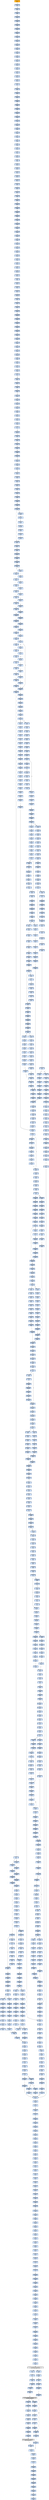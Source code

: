 strict digraph G {
	graph [bgcolor=transparent,
		name=G
	];
	node [color=lightsteelblue,
		fillcolor=lightsteelblue,
		shape=rectangle,
		style=filled
	];
	"0x00422178"	[color=lightgrey,
		fillcolor=orange,
		label="0x00422178
pusha"];
	"0x00422179"	[label="0x00422179
call"];
	"0x00422178" -> "0x00422179"	[color="#000000"];
	"0x0042217e"	[label="0x0042217e
popl"];
	"0x00422179" -> "0x0042217e"	[color="#000000"];
	"0x0042217f"	[label="0x0042217f
addl"];
	"0x0042217e" -> "0x0042217f"	[color="#000000"];
	"0x00422184"	[label="0x00422184
movl"];
	"0x0042217f" -> "0x00422184"	[color="#000000"];
	"0x00422186"	[label="0x00422186
addl"];
	"0x00422184" -> "0x00422186"	[color="#000000"];
	"0x00422188"	[label="0x00422188
subl"];
	"0x00422186" -> "0x00422188"	[color="#000000"];
	"0x0042218a"	[label="0x0042218a
movl"];
	"0x00422188" -> "0x0042218a"	[color="#000000"];
	"0x0042218c"	[label="0x0042218c
lodsw"];
	"0x0042218a" -> "0x0042218c"	[color="#000000"];
	"0x0042218e"	[label="0x0042218e
shll"];
	"0x0042218c" -> "0x0042218e"	[color="#000000"];
	"0x00422191"	[label="0x00422191
movl"];
	"0x0042218e" -> "0x00422191"	[color="#000000"];
	"0x00422193"	[label="0x00422193
pushl"];
	"0x00422191" -> "0x00422193"	[color="#000000"];
	"0x00422194"	[label="0x00422194
lodsl"];
	"0x00422193" -> "0x00422194"	[color="#000000"];
	"0x00422195"	[label="0x00422195
subl"];
	"0x00422194" -> "0x00422195"	[color="#000000"];
	"0x00422197"	[label="0x00422197
addl"];
	"0x00422195" -> "0x00422197"	[color="#000000"];
	"0x00422199"	[label="0x00422199
movl"];
	"0x00422197" -> "0x00422199"	[color="#000000"];
	"0x0042219b"	[label="0x0042219b
pushl"];
	"0x00422199" -> "0x0042219b"	[color="#000000"];
	"0x0042219c"	[label="0x0042219c
pushl"];
	"0x0042219b" -> "0x0042219c"	[color="#000000"];
	"0x0042219d"	[label="0x0042219d
decl"];
	"0x0042219c" -> "0x0042219d"	[color="#000000"];
	"0x0042219e"	[label="0x0042219e
movb"];
	"0x0042219d" -> "0x0042219e"	[color="#000000"];
	"0x004221a2"	[label="0x004221a2
movb"];
	"0x0042219e" -> "0x004221a2"	[color="#000000"];
	"0x004221a5"	[label="0x004221a5
jne"];
	"0x004221a2" -> "0x004221a5"	[color="#000000"];
	"0x004221a7"	[label="0x004221a7
subl"];
	"0x004221a5" -> "0x004221a7"	[color="#000000",
		label=F];
	"0x004221a9"	[label="0x004221a9
lodsb"];
	"0x004221a7" -> "0x004221a9"	[color="#000000"];
	"0x004221aa"	[label="0x004221aa
movl"];
	"0x004221a9" -> "0x004221aa"	[color="#000000"];
	"0x004221ac"	[label="0x004221ac
andb"];
	"0x004221aa" -> "0x004221ac"	[color="#000000"];
	"0x004221af"	[label="0x004221af
andb"];
	"0x004221ac" -> "0x004221af"	[color="#000000"];
	"0x004221b1"	[label="0x004221b1
shll"];
	"0x004221af" -> "0x004221b1"	[color="#000000"];
	"0x004221b4"	[label="0x004221b4
movb"];
	"0x004221b1" -> "0x004221b4"	[color="#000000"];
	"0x004221b6"	[label="0x004221b6
lodsb"];
	"0x004221b4" -> "0x004221b6"	[color="#000000"];
	"0x004221b7"	[label="0x004221b7
orl"];
	"0x004221b6" -> "0x004221b7"	[color="#000000"];
	"0x004221b9"	[label="0x004221b9
pushl"];
	"0x004221b7" -> "0x004221b9"	[color="#000000"];
	"0x004221ba"	[label="0x004221ba
addb"];
	"0x004221b9" -> "0x004221ba"	[color="#000000"];
	"0x004221bc"	[label="0x004221bc
movl"];
	"0x004221ba" -> "0x004221bc"	[color="#000000"];
	"0x004221c1"	[label="0x004221c1
shll"];
	"0x004221bc" -> "0x004221c1"	[color="#000000"];
	"0x004221c3"	[label="0x004221c3
popl"];
	"0x004221c1" -> "0x004221c3"	[color="#000000"];
	"0x004221c4"	[label="0x004221c4
popl"];
	"0x004221c3" -> "0x004221c4"	[color="#000000"];
	"0x004221c5"	[label="0x004221c5
movl"];
	"0x004221c4" -> "0x004221c5"	[color="#000000"];
	"0x004221c7"	[label="0x004221c7
leal"];
	"0x004221c5" -> "0x004221c7"	[color="#000000"];
	"0x004221ce"	[label="0x004221ce
pushl"];
	"0x004221c7" -> "0x004221ce"	[color="#000000"];
	"0x004221cf"	[label="0x004221cf
subl"];
	"0x004221ce" -> "0x004221cf"	[color="#000000"];
	"0x004221d1"	[label="0x004221d1
pushl"];
	"0x004221cf" -> "0x004221d1"	[color="#000000"];
	"0x004221d2"	[label="0x004221d2
pushl"];
	"0x004221d1" -> "0x004221d2"	[color="#000000"];
	"0x004221d3"	[label="0x004221d3
movl"];
	"0x004221d2" -> "0x004221d3"	[color="#000000"];
	"0x004221d5"	[label="0x004221d5
pushl"];
	"0x004221d3" -> "0x004221d5"	[color="#000000"];
	"0x004221d6"	[label="0x004221d6
movw"];
	"0x004221d5" -> "0x004221d6"	[color="#000000"];
	"0x004221d9"	[label="0x004221d9
shll"];
	"0x004221d6" -> "0x004221d9"	[color="#000000"];
	"0x004221dc"	[label="0x004221dc
pushl"];
	"0x004221d9" -> "0x004221dc"	[color="#000000"];
	"0x004221dd"	[label="0x004221dd
pushl"];
	"0x004221dc" -> "0x004221dd"	[color="#000000"];
	"0x004221de"	[label="0x004221de
addl"];
	"0x004221dd" -> "0x004221de"	[color="#000000"];
	"0x004221e1"	[label="0x004221e1
pushl"];
	"0x004221de" -> "0x004221e1"	[color="#000000"];
	"0x004221e2"	[label="0x004221e2
pushl"];
	"0x004221e1" -> "0x004221e2"	[color="#000000"];
	"0x004221e3"	[label="0x004221e3
addl"];
	"0x004221e2" -> "0x004221e3"	[color="#000000"];
	"0x004221e6"	[label="0x004221e6
pushl"];
	"0x004221e3" -> "0x004221e6"	[color="#000000"];
	"0x004221e7"	[label="0x004221e7
pushl"];
	"0x004221e6" -> "0x004221e7"	[color="#000000"];
	"0x004221e8"	[label="0x004221e8
call"];
	"0x004221e7" -> "0x004221e8"	[color="#000000"];
	"0x0042224b"	[label="0x0042224b
pushl"];
	"0x004221e8" -> "0x0042224b"	[color="#000000"];
	"0x0042224c"	[label="0x0042224c
pushl"];
	"0x0042224b" -> "0x0042224c"	[color="#000000"];
	"0x0042224d"	[label="0x0042224d
pushl"];
	"0x0042224c" -> "0x0042224d"	[color="#000000"];
	"0x0042224e"	[label="0x0042224e
pushl"];
	"0x0042224d" -> "0x0042224e"	[color="#000000"];
	"0x0042224f"	[label="0x0042224f
subl"];
	"0x0042224e" -> "0x0042224f"	[color="#000000"];
	"0x00422252"	[label="0x00422252
movl"];
	"0x0042224f" -> "0x00422252"	[color="#000000"];
	"0x00422259"	[label="0x00422259
movl"];
	"0x00422252" -> "0x00422259"	[color="#000000"];
	"0x00422261"	[label="0x00422261
movb"];
	"0x00422259" -> "0x00422261"	[color="#000000"];
	"0x00422266"	[label="0x00422266
movl"];
	"0x00422261" -> "0x00422266"	[color="#000000"];
	"0x0042226d"	[label="0x0042226d
leal"];
	"0x00422266" -> "0x0042226d"	[color="#000000"];
	"0x00422270"	[label="0x00422270
movl"];
	"0x0042226d" -> "0x00422270"	[color="#000000"];
	"0x00422274"	[label="0x00422274
movl"];
	"0x00422270" -> "0x00422274"	[color="#000000"];
	"0x00422279"	[label="0x00422279
movzbl"];
	"0x00422274" -> "0x00422279"	[color="#000000"];
	"0x0042227d"	[label="0x0042227d
movl"];
	"0x00422279" -> "0x0042227d"	[color="#000000"];
	"0x0042227f"	[label="0x0042227f
shll"];
	"0x0042227d" -> "0x0042227f"	[color="#000000"];
	"0x00422281"	[label="0x00422281
movl"];
	"0x0042227f" -> "0x00422281"	[color="#000000"];
	"0x00422283"	[label="0x00422283
decl"];
	"0x00422281" -> "0x00422283"	[color="#000000"];
	"0x00422284"	[label="0x00422284
movl"];
	"0x00422283" -> "0x00422284"	[color="#000000"];
	"0x00422288"	[label="0x00422288
movzbl"];
	"0x00422284" -> "0x00422288"	[color="#000000"];
	"0x0042228c"	[label="0x0042228c
shll"];
	"0x00422288" -> "0x0042228c"	[color="#000000"];
	"0x0042228e"	[label="0x0042228e
decl"];
	"0x0042228c" -> "0x0042228e"	[color="#000000"];
	"0x0042228f"	[label="0x0042228f
movl"];
	"0x0042228e" -> "0x0042228f"	[color="#000000"];
	"0x00422293"	[label="0x00422293
movl"];
	"0x0042228f" -> "0x00422293"	[color="#000000"];
	"0x0042229a"	[label="0x0042229a
movzbl"];
	"0x00422293" -> "0x0042229a"	[color="#000000"];
	"0x0042229d"	[label="0x0042229d
movl"];
	"0x0042229a" -> "0x0042229d"	[color="#000000"];
	"0x004222a4"	[label="0x004222a4
movl"];
	"0x0042229d" -> "0x004222a4"	[color="#000000"];
	"0x004222ac"	[label="0x004222ac
movl"];
	"0x004222a4" -> "0x004222ac"	[color="#000000"];
	"0x004222b2"	[label="0x004222b2
movl"];
	"0x004222ac" -> "0x004222b2"	[color="#000000"];
	"0x004222b7"	[label="0x004222b7
movl"];
	"0x004222b2" -> "0x004222b7"	[color="#000000"];
	"0x004222bb"	[label="0x004222bb
movl"];
	"0x004222b7" -> "0x004222bb"	[color="#000000"];
	"0x004222c3"	[label="0x004222c3
movl"];
	"0x004222bb" -> "0x004222c3"	[color="#000000"];
	"0x004222cb"	[label="0x004222cb
movl"];
	"0x004222c3" -> "0x004222cb"	[color="#000000"];
	"0x004222d3"	[label="0x004222d3
movl"];
	"0x004222cb" -> "0x004222d3"	[color="#000000"];
	"0x004222db"	[label="0x004222db
movzbl"];
	"0x004222d3" -> "0x004222db"	[color="#000000"];
	"0x004222df"	[label="0x004222df
addl"];
	"0x004222db" -> "0x004222df"	[color="#000000"];
	"0x004222e1"	[label="0x004222e1
shll"];
	"0x004222df" -> "0x004222e1"	[color="#000000"];
	"0x004222e3"	[label="0x004222e3
leal"];
	"0x004222e1" -> "0x004222e3"	[color="#000000"];
	"0x004222e9"	[label="0x004222e9
cmpl"];
	"0x004222e3" -> "0x004222e9"	[color="#000000"];
	"0x004222ed"	[label="0x004222ed
jae"];
	"0x004222e9" -> "0x004222ed"	[color="#000000"];
	"0x004222ef"	[label="0x004222ef
movl"];
	"0x004222ed" -> "0x004222ef"	[color="#000000",
		label=F];
	"0x004222f3"	[label="0x004222f3
movw"];
	"0x004222ef" -> "0x004222f3"	[color="#000000"];
	"0x004222f8"	[label="0x004222f8
addl"];
	"0x004222f3" -> "0x004222f8"	[color="#000000"];
	"0x004222fb"	[label="0x004222fb
loop"];
	"0x004222f8" -> "0x004222fb"	[color="#000000"];
	"0x004222fd"	[label="0x004222fd
movl"];
	"0x004222fb" -> "0x004222fd"	[color="#000000",
		label=F];
	"0x00422304"	[label="0x00422304
xorl"];
	"0x004222fd" -> "0x00422304"	[color="#000000"];
	"0x00422306"	[label="0x00422306
movl"];
	"0x00422304" -> "0x00422306"	[color="#000000"];
	"0x0042230e"	[label="0x0042230e
movl"];
	"0x00422306" -> "0x0042230e"	[color="#000000"];
	"0x00422310"	[label="0x00422310
addl"];
	"0x0042230e" -> "0x00422310"	[color="#000000"];
	"0x00422317"	[label="0x00422317
movl"];
	"0x00422310" -> "0x00422317"	[color="#000000"];
	"0x0042231b"	[label="0x0042231b
xorl"];
	"0x00422317" -> "0x0042231b"	[color="#000000"];
	"0x0042231d"	[label="0x0042231d
cmpl"];
	"0x0042231b" -> "0x0042231d"	[color="#000000"];
	"0x00422321"	[label="0x00422321
je"];
	"0x0042231d" -> "0x00422321"	[color="#000000"];
	"0x00422327"	[label="0x00422327
movzbl"];
	"0x00422321" -> "0x00422327"	[color="#000000",
		label=F];
	"0x0042232a"	[label="0x0042232a
shll"];
	"0x00422327" -> "0x0042232a"	[color="#000000"];
	"0x0042232d"	[label="0x0042232d
incl"];
	"0x0042232a" -> "0x0042232d"	[color="#000000"];
	"0x0042232e"	[label="0x0042232e
incl"];
	"0x0042232d" -> "0x0042232e"	[color="#000000"];
	"0x0042232f"	[label="0x0042232f
orl"];
	"0x0042232e" -> "0x0042232f"	[color="#000000"];
	"0x00422331"	[label="0x00422331
cmpl"];
	"0x0042232f" -> "0x00422331"	[color="#000000"];
	"0x00422334"	[label="0x00422334
jle"];
	"0x00422331" -> "0x00422334"	[color="#000000"];
	"0x00422336"	[label="0x00422336
movl"];
	"0x00422334" -> "0x00422336"	[color="#000000",
		label=F];
	"0x0042233d"	[label="0x0042233d
cmpl"];
	"0x00422336" -> "0x0042233d"	[color="#000000"];
	"0x00422341"	[label="0x00422341
jae"];
	"0x0042233d" -> "0x00422341"	[color="#000000"];
	"0x00422347"	[label="0x00422347
movl"];
	"0x00422341" -> "0x00422347"	[color="#000000",
		label=F];
	"0x0042234b"	[label="0x0042234b
andl"];
	"0x00422347" -> "0x0042234b"	[color="#000000"];
	"0x0042234f"	[label="0x0042234f
movl"];
	"0x0042234b" -> "0x0042234f"	[color="#000000"];
	"0x00422353"	[label="0x00422353
movl"];
	"0x0042234f" -> "0x00422353"	[color="#000000"];
	"0x00422357"	[label="0x00422357
shll"];
	"0x00422353" -> "0x00422357"	[color="#000000"];
	"0x0042235a"	[label="0x0042235a
movl"];
	"0x00422357" -> "0x0042235a"	[color="#000000"];
	"0x0042235e"	[label="0x0042235e
addl"];
	"0x0042235a" -> "0x0042235e"	[color="#000000"];
	"0x00422360"	[label="0x00422360
cmpl"];
	"0x0042235e" -> "0x00422360"	[color="#000000"];
	"0x00422368"	[label="0x00422368
leal"];
	"0x00422360" -> "0x00422368"	[color="#000000"];
	"0x0042236b"	[label="0x0042236b
ja"];
	"0x00422368" -> "0x0042236b"	[color="#000000"];
	"0x00422385"	[label="0x00422385
movl"];
	"0x0042236b" -> "0x00422385"	[color="#000000",
		label=T];
	"0x0042236d"	[label="0x0042236d
cmpl"];
	"0x0042236b" -> "0x0042236d"	[color="#000000",
		label=F];
	"0x00422389"	[label="0x00422389
movw"];
	"0x00422385" -> "0x00422389"	[color="#000000"];
	"0x0042238d"	[label="0x0042238d
shrl"];
	"0x00422389" -> "0x0042238d"	[color="#000000"];
	"0x00422390"	[label="0x00422390
movzwl"];
	"0x0042238d" -> "0x00422390"	[color="#000000"];
	"0x00422393"	[label="0x00422393
imull"];
	"0x00422390" -> "0x00422393"	[color="#000000"];
	"0x00422396"	[label="0x00422396
cmpl"];
	"0x00422393" -> "0x00422396"	[color="#000000"];
	"0x00422398"	[label="0x00422398
jae"];
	"0x00422396" -> "0x00422398"	[color="#000000"];
	"0x0042239e"	[label="0x0042239e
movl"];
	"0x00422398" -> "0x0042239e"	[color="#000000",
		label=F];
	"0x0042257b"	[label="0x0042257b
movl"];
	"0x00422398" -> "0x0042257b"	[color="#000000",
		label=T];
	"0x004223a2"	[label="0x004223a2
movl"];
	"0x0042239e" -> "0x004223a2"	[color="#000000"];
	"0x004223a7"	[label="0x004223a7
subl"];
	"0x004223a2" -> "0x004223a7"	[color="#000000"];
	"0x004223a9"	[label="0x004223a9
movb"];
	"0x004223a7" -> "0x004223a9"	[color="#000000"];
	"0x004223ad"	[label="0x004223ad
sarl"];
	"0x004223a9" -> "0x004223ad"	[color="#000000"];
	"0x004223b0"	[label="0x004223b0
movl"];
	"0x004223ad" -> "0x004223b0"	[color="#000000"];
	"0x004223b5"	[label="0x004223b5
leal"];
	"0x004223b0" -> "0x004223b5"	[color="#000000"];
	"0x004223b8"	[label="0x004223b8
movzbl"];
	"0x004223b5" -> "0x004223b8"	[color="#000000"];
	"0x004223bd"	[label="0x004223bd
movw"];
	"0x004223b8" -> "0x004223bd"	[color="#000000"];
	"0x004223c1"	[label="0x004223c1
movl"];
	"0x004223bd" -> "0x004223c1"	[color="#000000"];
	"0x004223c5"	[label="0x004223c5
andl"];
	"0x004223c1" -> "0x004223c5"	[color="#000000"];
	"0x004223c9"	[label="0x004223c9
movl"];
	"0x004223c5" -> "0x004223c9"	[color="#000000"];
	"0x004223cd"	[label="0x004223cd
shll"];
	"0x004223c9" -> "0x004223cd"	[color="#000000"];
	"0x004223cf"	[label="0x004223cf
movl"];
	"0x004223cd" -> "0x004223cf"	[color="#000000"];
	"0x004223d4"	[label="0x004223d4
subl"];
	"0x004223cf" -> "0x004223d4"	[color="#000000"];
	"0x004223d8"	[label="0x004223d8
sarl"];
	"0x004223d4" -> "0x004223d8"	[color="#000000"];
	"0x004223da"	[label="0x004223da
addl"];
	"0x004223d8" -> "0x004223da"	[color="#000000"];
	"0x004223dc"	[label="0x004223dc
imull"];
	"0x004223da" -> "0x004223dc"	[color="#000000"];
	"0x004223e2"	[label="0x004223e2
cmpl"];
	"0x004223dc" -> "0x004223e2"	[color="#000000"];
	"0x004223e7"	[label="0x004223e7
leal"];
	"0x004223e2" -> "0x004223e7"	[color="#000000"];
	"0x004223ee"	[label="0x004223ee
movl"];
	"0x004223e7" -> "0x004223ee"	[color="#000000"];
	"0x004223f2"	[label="0x004223f2
jle"];
	"0x004223ee" -> "0x004223f2"	[color="#000000"];
	"0x004224c2"	[label="0x004224c2
leal"];
	"0x004223f2" -> "0x004224c2"	[color="#000000",
		label=T];
	"0x004223f8"	[label="0x004223f8
movl"];
	"0x004223f2" -> "0x004223f8"	[color="#000000",
		label=F];
	"0x004224c5"	[label="0x004224c5
movl"];
	"0x004224c2" -> "0x004224c5"	[color="#000000"];
	"0x004224c9"	[label="0x004224c9
addl"];
	"0x004224c5" -> "0x004224c9"	[color="#000000"];
	"0x004224cb"	[label="0x004224cb
cmpl"];
	"0x004224c9" -> "0x004224cb"	[color="#000000"];
	"0x004224d3"	[label="0x004224d3
ja"];
	"0x004224cb" -> "0x004224d3"	[color="#000000"];
	"0x004224ed"	[label="0x004224ed
movl"];
	"0x004224d3" -> "0x004224ed"	[color="#000000",
		label=T];
	"0x004224d5"	[label="0x004224d5
cmpl"];
	"0x004224d3" -> "0x004224d5"	[color="#000000",
		label=F];
	"0x004224f1"	[label="0x004224f1
movw"];
	"0x004224ed" -> "0x004224f1"	[color="#000000"];
	"0x004224f5"	[label="0x004224f5
shrl"];
	"0x004224f1" -> "0x004224f5"	[color="#000000"];
	"0x004224f8"	[label="0x004224f8
movzwl"];
	"0x004224f5" -> "0x004224f8"	[color="#000000"];
	"0x004224fb"	[label="0x004224fb
imull"];
	"0x004224f8" -> "0x004224fb"	[color="#000000"];
	"0x004224fe"	[label="0x004224fe
cmpl"];
	"0x004224fb" -> "0x004224fe"	[color="#000000"];
	"0x00422500"	[label="0x00422500
jae"];
	"0x004224fe" -> "0x00422500"	[color="#000000"];
	"0x00422502"	[label="0x00422502
movl"];
	"0x00422500" -> "0x00422502"	[color="#000000",
		label=F];
	"0x0042251b"	[label="0x0042251b
subl"];
	"0x00422500" -> "0x0042251b"	[color="#000000",
		label=T];
	"0x00422506"	[label="0x00422506
movl"];
	"0x00422502" -> "0x00422506"	[color="#000000"];
	"0x0042250b"	[label="0x0042250b
subl"];
	"0x00422506" -> "0x0042250b"	[color="#000000"];
	"0x0042250d"	[label="0x0042250d
movl"];
	"0x0042250b" -> "0x0042250d"	[color="#000000"];
	"0x0042250f"	[label="0x0042250f
sarl"];
	"0x0042250d" -> "0x0042250f"	[color="#000000"];
	"0x00422512"	[label="0x00422512
leal"];
	"0x0042250f" -> "0x00422512"	[color="#000000"];
	"0x00422515"	[label="0x00422515
movw"];
	"0x00422512" -> "0x00422515"	[color="#000000"];
	"0x00422519"	[label="0x00422519
jmp"];
	"0x00422515" -> "0x00422519"	[color="#000000"];
	"0x004224ba"	[label="0x004224ba
cmpl"];
	"0x00422519" -> "0x004224ba"	[color="#000000"];
	"0x004224c0"	[label="0x004224c0
jg"];
	"0x004224ba" -> "0x004224c0"	[color="#000000"];
	"0x00422533"	[label="0x00422533
movl"];
	"0x004224c0" -> "0x00422533"	[color="#000000",
		label=T];
	"0x0042251f"	[label="0x0042251f
subl"];
	"0x0042251b" -> "0x0042251f"	[color="#000000"];
	"0x00422521"	[label="0x00422521
movl"];
	"0x0042251f" -> "0x00422521"	[color="#000000"];
	"0x00422523"	[label="0x00422523
leal"];
	"0x00422521" -> "0x00422523"	[color="#000000"];
	"0x00422526"	[label="0x00422526
shrw"];
	"0x00422523" -> "0x00422526"	[color="#000000"];
	"0x0042252a"	[label="0x0042252a
subw"];
	"0x00422526" -> "0x0042252a"	[color="#000000"];
	"0x0042252d"	[label="0x0042252d
movw"];
	"0x0042252a" -> "0x0042252d"	[color="#000000"];
	"0x00422531"	[label="0x00422531
jmp"];
	"0x0042252d" -> "0x00422531"	[color="#000000"];
	"0x00422531" -> "0x004224ba"	[color="#000000"];
	"0x00422537"	[label="0x00422537
movl"];
	"0x00422533" -> "0x00422537"	[color="#000000"];
	"0x00422539"	[label="0x00422539
movl"];
	"0x00422537" -> "0x00422539"	[color="#000000"];
	"0x00422540"	[label="0x00422540
movb"];
	"0x00422539" -> "0x00422540"	[color="#000000"];
	"0x00422544"	[label="0x00422544
movb"];
	"0x00422540" -> "0x00422544"	[color="#000000"];
	"0x00422547"	[label="0x00422547
incl"];
	"0x00422544" -> "0x00422547"	[color="#000000"];
	"0x00422548"	[label="0x00422548
cmpl"];
	"0x00422547" -> "0x00422548"	[color="#000000"];
	"0x0042254d"	[label="0x0042254d
movl"];
	"0x00422548" -> "0x0042254d"	[color="#000000"];
	"0x00422551"	[label="0x00422551
jg"];
	"0x0042254d" -> "0x00422551"	[color="#000000"];
	"0x00422553"	[label="0x00422553
movl"];
	"0x00422551" -> "0x00422553"	[color="#000000",
		label=F];
	"0x00422560"	[label="0x00422560
cmpl"];
	"0x00422551" -> "0x00422560"	[color="#000000",
		label=T];
	"0x0042255b"	[label="0x0042255b
jmp"];
	"0x00422553" -> "0x0042255b"	[color="#000000"];
	"0x00422c7c"	[label="0x00422c7c
movl"];
	"0x0042255b" -> "0x00422c7c"	[color="#000000"];
	"0x00422c83"	[label="0x00422c83
cmpl"];
	"0x00422c7c" -> "0x00422c83"	[color="#000000"];
	"0x00422c87"	[label="0x00422c87
jb"];
	"0x00422c83" -> "0x00422c87"	[color="#000000"];
	"0x00422c8d"	[label="0x00422c8d
cmpl"];
	"0x00422c87" -> "0x00422c8d"	[color="#000000",
		label=F];
	"0x00422371"	[label="0x00422371
je"];
	"0x0042236d" -> "0x00422371"	[color="#000000"];
	"0x00422377"	[label="0x00422377
shll"];
	"0x00422371" -> "0x00422377"	[color="#000000",
		label=F];
	"0x0042237c"	[label="0x0042237c
movzbl"];
	"0x00422377" -> "0x0042237c"	[color="#000000"];
	"0x0042237f"	[label="0x0042237f
shll"];
	"0x0042237c" -> "0x0042237f"	[color="#000000"];
	"0x00422382"	[label="0x00422382
incl"];
	"0x0042237f" -> "0x00422382"	[color="#000000"];
	"0x00422383"	[label="0x00422383
orl"];
	"0x00422382" -> "0x00422383"	[color="#000000"];
	"0x00422383" -> "0x00422385"	[color="#000000"];
	"0x004224d9"	[label="0x004224d9
je"];
	"0x004224d5" -> "0x004224d9"	[color="#000000"];
	"0x004224df"	[label="0x004224df
shll"];
	"0x004224d9" -> "0x004224df"	[color="#000000",
		label=F];
	"0x004224e4"	[label="0x004224e4
movzbl"];
	"0x004224df" -> "0x004224e4"	[color="#000000"];
	"0x004224e7"	[label="0x004224e7
shll"];
	"0x004224e4" -> "0x004224e7"	[color="#000000"];
	"0x004224ea"	[label="0x004224ea
incl"];
	"0x004224e7" -> "0x004224ea"	[color="#000000"];
	"0x004224eb"	[label="0x004224eb
orl"];
	"0x004224ea" -> "0x004224eb"	[color="#000000"];
	"0x004224eb" -> "0x004224ed"	[color="#000000"];
	"0x0042257f"	[label="0x0042257f
subl"];
	"0x0042257b" -> "0x0042257f"	[color="#000000"];
	"0x00422581"	[label="0x00422581
movl"];
	"0x0042257f" -> "0x00422581"	[color="#000000"];
	"0x00422585"	[label="0x00422585
subl"];
	"0x00422581" -> "0x00422585"	[color="#000000"];
	"0x00422587"	[label="0x00422587
movl"];
	"0x00422585" -> "0x00422587"	[color="#000000"];
	"0x00422589"	[label="0x00422589
shrw"];
	"0x00422587" -> "0x00422589"	[color="#000000"];
	"0x0042258d"	[label="0x0042258d
subw"];
	"0x00422589" -> "0x0042258d"	[color="#000000"];
	"0x00422590"	[label="0x00422590
cmpl"];
	"0x0042258d" -> "0x00422590"	[color="#000000"];
	"0x00422596"	[label="0x00422596
movw"];
	"0x00422590" -> "0x00422596"	[color="#000000"];
	"0x0042259a"	[label="0x0042259a
movl"];
	"0x00422596" -> "0x0042259a"	[color="#000000"];
	"0x0042259e"	[label="0x0042259e
leal"];
	"0x0042259a" -> "0x0042259e"	[color="#000000"];
	"0x004225a2"	[label="0x004225a2
movl"];
	"0x0042259e" -> "0x004225a2"	[color="#000000"];
	"0x004225a6"	[label="0x004225a6
ja"];
	"0x004225a2" -> "0x004225a6"	[color="#000000"];
	"0x004225a8"	[label="0x004225a8
cmpl"];
	"0x004225a6" -> "0x004225a8"	[color="#000000",
		label=F];
	"0x004225be"	[label="0x004225be
movl"];
	"0x004225a6" -> "0x004225be"	[color="#000000",
		label=T];
	"0x004225ac"	[label="0x004225ac
je"];
	"0x004225a8" -> "0x004225ac"	[color="#000000"];
	"0x004225b2"	[label="0x004225b2
movzbl"];
	"0x004225ac" -> "0x004225b2"	[color="#000000",
		label=F];
	"0x004225b5"	[label="0x004225b5
shll"];
	"0x004225b2" -> "0x004225b5"	[color="#000000"];
	"0x004225b8"	[label="0x004225b8
shll"];
	"0x004225b5" -> "0x004225b8"	[color="#000000"];
	"0x004225bb"	[label="0x004225bb
incl"];
	"0x004225b8" -> "0x004225bb"	[color="#000000"];
	"0x004225bc"	[label="0x004225bc
orl"];
	"0x004225bb" -> "0x004225bc"	[color="#000000"];
	"0x004225bc" -> "0x004225be"	[color="#000000"];
	"0x004225c2"	[label="0x004225c2
movl"];
	"0x004225be" -> "0x004225c2"	[color="#000000"];
	"0x004225c4"	[label="0x004225c4
shrl"];
	"0x004225c2" -> "0x004225c4"	[color="#000000"];
	"0x004225c7"	[label="0x004225c7
movw"];
	"0x004225c4" -> "0x004225c7"	[color="#000000"];
	"0x004225ce"	[label="0x004225ce
movzwl"];
	"0x004225c7" -> "0x004225ce"	[color="#000000"];
	"0x004225d1"	[label="0x004225d1
imull"];
	"0x004225ce" -> "0x004225d1"	[color="#000000"];
	"0x004225d4"	[label="0x004225d4
cmpl"];
	"0x004225d1" -> "0x004225d4"	[color="#000000"];
	"0x004225d6"	[label="0x004225d6
jae"];
	"0x004225d4" -> "0x004225d6"	[color="#000000"];
	"0x0042262a"	[label="0x0042262a
movl"];
	"0x004225d6" -> "0x0042262a"	[color="#000000",
		label=T];
	"0x004225d8"	[label="0x004225d8
movl"];
	"0x004225d6" -> "0x004225d8"	[color="#000000",
		label=F];
	"0x0042262c"	[label="0x0042262c
subl"];
	"0x0042262a" -> "0x0042262c"	[color="#000000"];
	"0x0042262e"	[label="0x0042262e
subl"];
	"0x0042262c" -> "0x0042262e"	[color="#000000"];
	"0x00422630"	[label="0x00422630
movl"];
	"0x0042262e" -> "0x00422630"	[color="#000000"];
	"0x00422632"	[label="0x00422632
shrw"];
	"0x00422630" -> "0x00422632"	[color="#000000"];
	"0x00422636"	[label="0x00422636
movl"];
	"0x00422632" -> "0x00422636"	[color="#000000"];
	"0x0042263a"	[label="0x0042263a
subw"];
	"0x00422636" -> "0x0042263a"	[color="#000000"];
	"0x0042263d"	[label="0x0042263d
cmpl"];
	"0x0042263a" -> "0x0042263d"	[color="#000000"];
	"0x00422643"	[label="0x00422643
movw"];
	"0x0042263d" -> "0x00422643"	[color="#000000"];
	"0x0042264a"	[label="0x0042264a
ja"];
	"0x00422643" -> "0x0042264a"	[color="#000000"];
	"0x00422662"	[label="0x00422662
movl"];
	"0x0042264a" -> "0x00422662"	[color="#000000",
		label=T];
	"0x0042264c"	[label="0x0042264c
cmpl"];
	"0x0042264a" -> "0x0042264c"	[color="#000000",
		label=F];
	"0x00422666"	[label="0x00422666
movl"];
	"0x00422662" -> "0x00422666"	[color="#000000"];
	"0x00422668"	[label="0x00422668
shrl"];
	"0x00422666" -> "0x00422668"	[color="#000000"];
	"0x0042266b"	[label="0x0042266b
movw"];
	"0x00422668" -> "0x0042266b"	[color="#000000"];
	"0x00422672"	[label="0x00422672
movzwl"];
	"0x0042266b" -> "0x00422672"	[color="#000000"];
	"0x00422675"	[label="0x00422675
imull"];
	"0x00422672" -> "0x00422675"	[color="#000000"];
	"0x00422678"	[label="0x00422678
cmpl"];
	"0x00422675" -> "0x00422678"	[color="#000000"];
	"0x0042267a"	[label="0x0042267a
jae"];
	"0x00422678" -> "0x0042267a"	[color="#000000"];
	"0x00422680"	[label="0x00422680
movl"];
	"0x0042267a" -> "0x00422680"	[color="#000000",
		label=F];
	"0x00422763"	[label="0x00422763
movl"];
	"0x0042267a" -> "0x00422763"	[color="#000000",
		label=T];
	"0x00422685"	[label="0x00422685
movl"];
	"0x00422680" -> "0x00422685"	[color="#000000"];
	"0x00422687"	[label="0x00422687
subl"];
	"0x00422685" -> "0x00422687"	[color="#000000"];
	"0x00422689"	[label="0x00422689
movl"];
	"0x00422687" -> "0x00422689"	[color="#000000"];
	"0x00422691"	[label="0x00422691
movl"];
	"0x00422689" -> "0x00422691"	[color="#000000"];
	"0x00422693"	[label="0x00422693
sarl"];
	"0x00422691" -> "0x00422693"	[color="#000000"];
	"0x00422696"	[label="0x00422696
leal"];
	"0x00422693" -> "0x00422696"	[color="#000000"];
	"0x00422699"	[label="0x00422699
movl"];
	"0x00422696" -> "0x00422699"	[color="#000000"];
	"0x0042269d"	[label="0x0042269d
movw"];
	"0x00422699" -> "0x0042269d"	[color="#000000"];
	"0x004226a4"	[label="0x004226a4
movl"];
	"0x0042269d" -> "0x004226a4"	[color="#000000"];
	"0x004226a8"	[label="0x004226a8
movl"];
	"0x004226a4" -> "0x004226a8"	[color="#000000"];
	"0x004226ac"	[label="0x004226ac
shll"];
	"0x004226a8" -> "0x004226ac"	[color="#000000"];
	"0x004226af"	[label="0x004226af
addl"];
	"0x004226ac" -> "0x004226af"	[color="#000000"];
	"0x004226b3"	[label="0x004226b3
cmpl"];
	"0x004226af" -> "0x004226b3"	[color="#000000"];
	"0x004226b9"	[label="0x004226b9
leal"];
	"0x004226b3" -> "0x004226b9"	[color="#000000"];
	"0x004226bc"	[label="0x004226bc
ja"];
	"0x004226b9" -> "0x004226bc"	[color="#000000"];
	"0x004226d4"	[label="0x004226d4
movw"];
	"0x004226bc" -> "0x004226d4"	[color="#000000",
		label=T];
	"0x004226be"	[label="0x004226be
cmpl"];
	"0x004226bc" -> "0x004226be"	[color="#000000",
		label=F];
	"0x004226db"	[label="0x004226db
movl"];
	"0x004226d4" -> "0x004226db"	[color="#000000"];
	"0x004226dd"	[label="0x004226dd
shrl"];
	"0x004226db" -> "0x004226dd"	[color="#000000"];
	"0x004226e0"	[label="0x004226e0
movzwl"];
	"0x004226dd" -> "0x004226e0"	[color="#000000"];
	"0x004226e3"	[label="0x004226e3
imull"];
	"0x004226e0" -> "0x004226e3"	[color="#000000"];
	"0x004226e6"	[label="0x004226e6
cmpl"];
	"0x004226e3" -> "0x004226e6"	[color="#000000"];
	"0x004226e8"	[label="0x004226e8
jae"];
	"0x004226e6" -> "0x004226e8"	[color="#000000"];
	"0x004226ea"	[label="0x004226ea
subl"];
	"0x004226e8" -> "0x004226ea"	[color="#000000",
		label=F];
	"0x0042274a"	[label="0x0042274a
subl"];
	"0x004226e8" -> "0x0042274a"	[color="#000000",
		label=T];
	"0x004226ee"	[label="0x004226ee
sarl"];
	"0x004226ea" -> "0x004226ee"	[color="#000000"];
	"0x004226f3"	[label="0x004226f3
movl"];
	"0x004226ee" -> "0x004226f3"	[color="#000000"];
	"0x004226f7"	[label="0x004226f7
movl"];
	"0x004226f3" -> "0x004226f7"	[color="#000000"];
	"0x004226fb"	[label="0x004226fb
cmpl"];
	"0x004226f7" -> "0x004226fb"	[color="#000000"];
	"0x00422700"	[label="0x00422700
leal"];
	"0x004226fb" -> "0x00422700"	[color="#000000"];
	"0x00422703"	[label="0x00422703
movw"];
	"0x00422700" -> "0x00422703"	[color="#000000"];
	"0x0042270a"	[label="0x0042270a
je"];
	"0x00422703" -> "0x0042270a"	[color="#000000"];
	"0x00422710"	[label="0x00422710
xorl"];
	"0x0042270a" -> "0x00422710"	[color="#000000",
		label=F];
	"0x00422712"	[label="0x00422712
cmpl"];
	"0x00422710" -> "0x00422712"	[color="#000000"];
	"0x00422717"	[label="0x00422717
movl"];
	"0x00422712" -> "0x00422717"	[color="#000000"];
	"0x0042271e"	[label="0x0042271e
movl"];
	"0x00422717" -> "0x0042271e"	[color="#000000"];
	"0x00422722"	[label="0x00422722
setg"];
	"0x0042271e" -> "0x00422722"	[color="#000000"];
	"0x00422725"	[label="0x00422725
leal"];
	"0x00422722" -> "0x00422725"	[color="#000000"];
	"0x00422729"	[label="0x00422729
movl"];
	"0x00422725" -> "0x00422729"	[color="#000000"];
	"0x0042272d"	[label="0x0042272d
movl"];
	"0x00422729" -> "0x0042272d"	[color="#000000"];
	"0x00422731"	[label="0x00422731
subl"];
	"0x0042272d" -> "0x00422731"	[color="#000000"];
	"0x00422735"	[label="0x00422735
movb"];
	"0x00422731" -> "0x00422735"	[color="#000000"];
	"0x00422738"	[label="0x00422738
movb"];
	"0x00422735" -> "0x00422738"	[color="#000000"];
	"0x0042273c"	[label="0x0042273c
movb"];
	"0x00422738" -> "0x0042273c"	[color="#000000"];
	"0x00422740"	[label="0x00422740
incl"];
	"0x0042273c" -> "0x00422740"	[color="#000000"];
	"0x00422741"	[label="0x00422741
movl"];
	"0x00422740" -> "0x00422741"	[color="#000000"];
	"0x00422745"	[label="0x00422745
jmp"];
	"0x00422741" -> "0x00422745"	[color="#000000"];
	"0x00422745" -> "0x00422c7c"	[color="#000000"];
	"0x004223fc"	[label="0x004223fc
subl"];
	"0x004223f8" -> "0x004223fc"	[color="#000000"];
	"0x00422400"	[label="0x00422400
movl"];
	"0x004223fc" -> "0x00422400"	[color="#000000"];
	"0x00422407"	[label="0x00422407
movzbl"];
	"0x00422400" -> "0x00422407"	[color="#000000"];
	"0x0042240b"	[label="0x0042240b
movl"];
	"0x00422407" -> "0x0042240b"	[color="#000000"];
	"0x0042240f"	[label="0x0042240f
shll"];
	"0x0042240b" -> "0x0042240f"	[color="#000000"];
	"0x00422413"	[label="0x00422413
movl"];
	"0x0042240f" -> "0x00422413"	[color="#000000"];
	"0x00422417"	[label="0x00422417
leal"];
	"0x00422413" -> "0x00422417"	[color="#000000"];
	"0x0042241a"	[label="0x0042241a
movl"];
	"0x00422417" -> "0x0042241a"	[color="#000000"];
	"0x0042241e"	[label="0x0042241e
andl"];
	"0x0042241a" -> "0x0042241e"	[color="#000000"];
	"0x00422424"	[label="0x00422424
cmpl"];
	"0x0042241e" -> "0x00422424"	[color="#000000"];
	"0x0042242c"	[label="0x0042242c
leal"];
	"0x00422424" -> "0x0042242c"	[color="#000000"];
	"0x00422430"	[label="0x00422430
movl"];
	"0x0042242c" -> "0x00422430"	[color="#000000"];
	"0x00422434"	[label="0x00422434
leal"];
	"0x00422430" -> "0x00422434"	[color="#000000"];
	"0x00422437"	[label="0x00422437
ja"];
	"0x00422434" -> "0x00422437"	[color="#000000"];
	"0x00422451"	[label="0x00422451
movl"];
	"0x00422437" -> "0x00422451"	[color="#000000",
		label=T];
	"0x00422439"	[label="0x00422439
cmpl"];
	"0x00422437" -> "0x00422439"	[color="#000000",
		label=F];
	"0x00422455"	[label="0x00422455
movw"];
	"0x00422451" -> "0x00422455"	[color="#000000"];
	"0x0042245c"	[label="0x0042245c
shrl"];
	"0x00422455" -> "0x0042245c"	[color="#000000"];
	"0x0042245f"	[label="0x0042245f
movzwl"];
	"0x0042245c" -> "0x0042245f"	[color="#000000"];
	"0x00422462"	[label="0x00422462
imull"];
	"0x0042245f" -> "0x00422462"	[color="#000000"];
	"0x00422465"	[label="0x00422465
cmpl"];
	"0x00422462" -> "0x00422465"	[color="#000000"];
	"0x00422467"	[label="0x00422467
jae"];
	"0x00422465" -> "0x00422467"	[color="#000000"];
	"0x0042248c"	[label="0x0042248c
subl"];
	"0x00422467" -> "0x0042248c"	[color="#000000",
		label=T];
	"0x00422469"	[label="0x00422469
movl"];
	"0x00422467" -> "0x00422469"	[color="#000000",
		label=F];
	"0x00422490"	[label="0x00422490
subl"];
	"0x0042248c" -> "0x00422490"	[color="#000000"];
	"0x00422492"	[label="0x00422492
movl"];
	"0x00422490" -> "0x00422492"	[color="#000000"];
	"0x00422494"	[label="0x00422494
leal"];
	"0x00422492" -> "0x00422494"	[color="#000000"];
	"0x00422497"	[label="0x00422497
shrw"];
	"0x00422494" -> "0x00422497"	[color="#000000"];
	"0x0042249b"	[label="0x0042249b
subw"];
	"0x00422497" -> "0x0042249b"	[color="#000000"];
	"0x0042249e"	[label="0x0042249e
cmpl"];
	"0x0042249b" -> "0x0042249e"	[color="#000000"];
	"0x004224a3"	[label="0x004224a3
movw"];
	"0x0042249e" -> "0x004224a3"	[color="#000000"];
	"0x004224aa"	[label="0x004224aa
je"];
	"0x004224a3" -> "0x004224aa"	[color="#000000"];
	"0x004224aa" -> "0x004224ba"	[color="#000000",
		label=T];
	"0x004224ac"	[label="0x004224ac
cmpl"];
	"0x004224aa" -> "0x004224ac"	[color="#000000",
		label=F];
	"0x00422565"	[label="0x00422565
jg"];
	"0x00422560" -> "0x00422565"	[color="#000000"];
	"0x00422567"	[label="0x00422567
subl"];
	"0x00422565" -> "0x00422567"	[color="#000000",
		label=F];
	"0x00422571"	[label="0x00422571
subl"];
	"0x00422565" -> "0x00422571"	[color="#000000",
		label=T];
	"0x0042256c"	[label="0x0042256c
jmp"];
	"0x00422567" -> "0x0042256c"	[color="#000000"];
	"0x0042256c" -> "0x00422c7c"	[color="#000000"];
	"0x004225da"	[label="0x004225da
movl"];
	"0x004225d8" -> "0x004225da"	[color="#000000"];
	"0x004225df"	[label="0x004225df
subl"];
	"0x004225da" -> "0x004225df"	[color="#000000"];
	"0x004225e1"	[label="0x004225e1
movl"];
	"0x004225df" -> "0x004225e1"	[color="#000000"];
	"0x004225e5"	[label="0x004225e5
sarl"];
	"0x004225e1" -> "0x004225e5"	[color="#000000"];
	"0x004225e8"	[label="0x004225e8
movl"];
	"0x004225e5" -> "0x004225e8"	[color="#000000"];
	"0x004225ec"	[label="0x004225ec
leal"];
	"0x004225e8" -> "0x004225ec"	[color="#000000"];
	"0x004225ef"	[label="0x004225ef
movl"];
	"0x004225ec" -> "0x004225ef"	[color="#000000"];
	"0x004225f3"	[label="0x004225f3
movl"];
	"0x004225ef" -> "0x004225f3"	[color="#000000"];
	"0x004225f7"	[label="0x004225f7
movl"];
	"0x004225f3" -> "0x004225f7"	[color="#000000"];
	"0x004225fb"	[label="0x004225fb
movw"];
	"0x004225f7" -> "0x004225fb"	[color="#000000"];
	"0x00422602"	[label="0x00422602
movl"];
	"0x004225fb" -> "0x00422602"	[color="#000000"];
	"0x00422606"	[label="0x00422606
movl"];
	"0x00422602" -> "0x00422606"	[color="#000000"];
	"0x0042260a"	[label="0x0042260a
movl"];
	"0x00422606" -> "0x0042260a"	[color="#000000"];
	"0x0042260e"	[label="0x0042260e
xorl"];
	"0x0042260a" -> "0x0042260e"	[color="#000000"];
	"0x00422610"	[label="0x00422610
cmpl"];
	"0x0042260e" -> "0x00422610"	[color="#000000"];
	"0x00422615"	[label="0x00422615
setg"];
	"0x00422610" -> "0x00422615"	[color="#000000"];
	"0x00422618"	[label="0x00422618
addl"];
	"0x00422615" -> "0x00422618"	[color="#000000"];
	"0x0042261e"	[label="0x0042261e
leal"];
	"0x00422618" -> "0x0042261e"	[color="#000000"];
	"0x00422621"	[label="0x00422621
movl"];
	"0x0042261e" -> "0x00422621"	[color="#000000"];
	"0x00422625"	[label="0x00422625
jmp"];
	"0x00422621" -> "0x00422625"	[color="#000000"];
	"0x0042289e"	[label="0x0042289e
cmpl"];
	"0x00422625" -> "0x0042289e"	[color="#000000"];
	"0x004228a4"	[label="0x004228a4
ja"];
	"0x0042289e" -> "0x004228a4"	[color="#000000"];
	"0x004228bc"	[label="0x004228bc
movw"];
	"0x004228a4" -> "0x004228bc"	[color="#000000",
		label=T];
	"0x004228a6"	[label="0x004228a6
cmpl"];
	"0x004228a4" -> "0x004228a6"	[color="#000000",
		label=F];
	"0x004228bf"	[label="0x004228bf
movl"];
	"0x004228bc" -> "0x004228bf"	[color="#000000"];
	"0x004228c1"	[label="0x004228c1
shrl"];
	"0x004228bf" -> "0x004228c1"	[color="#000000"];
	"0x004228c4"	[label="0x004228c4
movzwl"];
	"0x004228c1" -> "0x004228c4"	[color="#000000"];
	"0x004228c7"	[label="0x004228c7
imull"];
	"0x004228c4" -> "0x004228c7"	[color="#000000"];
	"0x004228ca"	[label="0x004228ca
cmpl"];
	"0x004228c7" -> "0x004228ca"	[color="#000000"];
	"0x004228cc"	[label="0x004228cc
jae"];
	"0x004228ca" -> "0x004228cc"	[color="#000000"];
	"0x004228ce"	[label="0x004228ce
movl"];
	"0x004228cc" -> "0x004228ce"	[color="#000000",
		label=F];
	"0x004228fd"	[label="0x004228fd
subl"];
	"0x004228cc" -> "0x004228fd"	[color="#000000",
		label=T];
	"0x004228d2"	[label="0x004228d2
movl"];
	"0x004228ce" -> "0x004228d2"	[color="#000000"];
	"0x004228d7"	[label="0x004228d7
subl"];
	"0x004228d2" -> "0x004228d7"	[color="#000000"];
	"0x004228d9"	[label="0x004228d9
shll"];
	"0x004228d7" -> "0x004228d9"	[color="#000000"];
	"0x004228de"	[label="0x004228de
sarl"];
	"0x004228d9" -> "0x004228de"	[color="#000000"];
	"0x004228e1"	[label="0x004228e1
movl"];
	"0x004228de" -> "0x004228e1"	[color="#000000"];
	"0x004228e9"	[label="0x004228e9
leal"];
	"0x004228e1" -> "0x004228e9"	[color="#000000"];
	"0x004228ec"	[label="0x004228ec
movw"];
	"0x004228e9" -> "0x004228ec"	[color="#000000"];
	"0x004228ef"	[label="0x004228ef
movl"];
	"0x004228ec" -> "0x004228ef"	[color="#000000"];
	"0x004228f3"	[label="0x004228f3
leal"];
	"0x004228ef" -> "0x004228f3"	[color="#000000"];
	"0x004228f7"	[label="0x004228f7
movl"];
	"0x004228f3" -> "0x004228f7"	[color="#000000"];
	"0x004228fb"	[label="0x004228fb
jmp"];
	"0x004228f7" -> "0x004228fb"	[color="#000000"];
	"0x0042296f"	[label="0x0042296f
movl"];
	"0x004228fb" -> "0x0042296f"	[color="#000000"];
	"0x00422977"	[label="0x00422977
jmp"];
	"0x0042296f" -> "0x00422977"	[color="#000000"];
	"0x004229a8"	[label="0x004229a8
movl"];
	"0x00422977" -> "0x004229a8"	[color="#000000"];
	"0x004229ac"	[label="0x004229ac
movl"];
	"0x004229a8" -> "0x004229ac"	[color="#000000"];
	"0x004229b1"	[label="0x004229b1
movl"];
	"0x004229ac" -> "0x004229b1"	[color="#000000"];
	"0x004229b5"	[label="0x004229b5
leal"];
	"0x004229b1" -> "0x004229b5"	[color="#000000"];
	"0x004229b8"	[label="0x004229b8
movl"];
	"0x004229b5" -> "0x004229b8"	[color="#000000"];
	"0x004229bc"	[label="0x004229bc
addl"];
	"0x004229b8" -> "0x004229bc"	[color="#000000"];
	"0x004229be"	[label="0x004229be
cmpl"];
	"0x004229bc" -> "0x004229be"	[color="#000000"];
	"0x004229c6"	[label="0x004229c6
ja"];
	"0x004229be" -> "0x004229c6"	[color="#000000"];
	"0x004229e0"	[label="0x004229e0
movl"];
	"0x004229c6" -> "0x004229e0"	[color="#000000",
		label=T];
	"0x004229c8"	[label="0x004229c8
cmpl"];
	"0x004229c6" -> "0x004229c8"	[color="#000000",
		label=F];
	"0x004229e4"	[label="0x004229e4
movw"];
	"0x004229e0" -> "0x004229e4"	[color="#000000"];
	"0x004229e7"	[label="0x004229e7
shrl"];
	"0x004229e4" -> "0x004229e7"	[color="#000000"];
	"0x004229ea"	[label="0x004229ea
movzwl"];
	"0x004229e7" -> "0x004229ea"	[color="#000000"];
	"0x004229ed"	[label="0x004229ed
imull"];
	"0x004229ea" -> "0x004229ed"	[color="#000000"];
	"0x004229f0"	[label="0x004229f0
cmpl"];
	"0x004229ed" -> "0x004229f0"	[color="#000000"];
	"0x004229f2"	[label="0x004229f2
jae"];
	"0x004229f0" -> "0x004229f2"	[color="#000000"];
	"0x004229f4"	[label="0x004229f4
movl"];
	"0x004229f2" -> "0x004229f4"	[color="#000000",
		label=F];
	"0x00422a0c"	[label="0x00422a0c
subl"];
	"0x004229f2" -> "0x00422a0c"	[color="#000000",
		label=T];
	"0x004229f8"	[label="0x004229f8
movl"];
	"0x004229f4" -> "0x004229f8"	[color="#000000"];
	"0x004229fd"	[label="0x004229fd
subl"];
	"0x004229f8" -> "0x004229fd"	[color="#000000"];
	"0x004229ff"	[label="0x004229ff
sarl"];
	"0x004229fd" -> "0x004229ff"	[color="#000000"];
	"0x00422a02"	[label="0x00422a02
leal"];
	"0x004229ff" -> "0x00422a02"	[color="#000000"];
	"0x00422a05"	[label="0x00422a05
movl"];
	"0x00422a02" -> "0x00422a05"	[color="#000000"];
	"0x00422a07"	[label="0x00422a07
movw"];
	"0x00422a05" -> "0x00422a07"	[color="#000000"];
	"0x00422a0a"	[label="0x00422a0a
jmp"];
	"0x00422a07" -> "0x00422a0a"	[color="#000000"];
	"0x00422a21"	[label="0x00422a21
movl"];
	"0x00422a0a" -> "0x00422a21"	[color="#000000"];
	"0x00422a25"	[label="0x00422a25
decl"];
	"0x00422a21" -> "0x00422a25"	[color="#000000"];
	"0x00422a26"	[label="0x00422a26
movl"];
	"0x00422a25" -> "0x00422a26"	[color="#000000"];
	"0x00422a2a"	[label="0x00422a2a
jne"];
	"0x00422a26" -> "0x00422a2a"	[color="#000000"];
	"0x00422a2c"	[label="0x00422a2c
movb"];
	"0x00422a2a" -> "0x00422a2c"	[color="#000000",
		label=F];
	"0x00422a30"	[label="0x00422a30
movl"];
	"0x00422a2c" -> "0x00422a30"	[color="#000000"];
	"0x00422a35"	[label="0x00422a35
shll"];
	"0x00422a30" -> "0x00422a35"	[color="#000000"];
	"0x00422a37"	[label="0x00422a37
subl"];
	"0x00422a35" -> "0x00422a37"	[color="#000000"];
	"0x00422a39"	[label="0x00422a39
addl"];
	"0x00422a37" -> "0x00422a39"	[color="#000000"];
	"0x00422a3d"	[label="0x00422a3d
cmpl"];
	"0x00422a39" -> "0x00422a3d"	[color="#000000"];
	"0x00422a42"	[label="0x00422a42
movl"];
	"0x00422a3d" -> "0x00422a42"	[color="#000000"];
	"0x00422a46"	[label="0x00422a46
jg"];
	"0x00422a42" -> "0x00422a46"	[color="#000000"];
	"0x00422a4c"	[label="0x00422a4c
addl"];
	"0x00422a46" -> "0x00422a4c"	[color="#000000",
		label=F];
	"0x00422c33"	[label="0x00422c33
movl"];
	"0x00422a46" -> "0x00422c33"	[color="#000000",
		label=T];
	"0x00422a51"	[label="0x00422a51
cmpl"];
	"0x00422a4c" -> "0x00422a51"	[color="#000000"];
	"0x00422a54"	[label="0x00422a54
movl"];
	"0x00422a51" -> "0x00422a54"	[color="#000000"];
	"0x00422a56"	[label="0x00422a56
jle"];
	"0x00422a54" -> "0x00422a56"	[color="#000000"];
	"0x00422a5d"	[label="0x00422a5d
movl"];
	"0x00422a56" -> "0x00422a5d"	[color="#000000",
		label=T];
	"0x00422a58"	[label="0x00422a58
movl"];
	"0x00422a56" -> "0x00422a58"	[color="#000000",
		label=F];
	"0x00422a61"	[label="0x00422a61
shll"];
	"0x00422a5d" -> "0x00422a61"	[color="#000000"];
	"0x00422a64"	[label="0x00422a64
movl"];
	"0x00422a61" -> "0x00422a64"	[color="#000000"];
	"0x00422a6c"	[label="0x00422a6c
leal"];
	"0x00422a64" -> "0x00422a6c"	[color="#000000"];
	"0x00422a73"	[label="0x00422a73
movl"];
	"0x00422a6c" -> "0x00422a73"	[color="#000000"];
	"0x00422a77"	[label="0x00422a77
movl"];
	"0x00422a73" -> "0x00422a77"	[color="#000000"];
	"0x00422a7c"	[label="0x00422a7c
leal"];
	"0x00422a77" -> "0x00422a7c"	[color="#000000"];
	"0x00422a7f"	[label="0x00422a7f
movl"];
	"0x00422a7c" -> "0x00422a7f"	[color="#000000"];
	"0x00422a83"	[label="0x00422a83
addl"];
	"0x00422a7f" -> "0x00422a83"	[color="#000000"];
	"0x00422a85"	[label="0x00422a85
cmpl"];
	"0x00422a83" -> "0x00422a85"	[color="#000000"];
	"0x00422a8d"	[label="0x00422a8d
ja"];
	"0x00422a85" -> "0x00422a8d"	[color="#000000"];
	"0x00422aa7"	[label="0x00422aa7
movl"];
	"0x00422a8d" -> "0x00422aa7"	[color="#000000",
		label=T];
	"0x00422a8f"	[label="0x00422a8f
cmpl"];
	"0x00422a8d" -> "0x00422a8f"	[color="#000000",
		label=F];
	"0x00422aab"	[label="0x00422aab
movw"];
	"0x00422aa7" -> "0x00422aab"	[color="#000000"];
	"0x00422aae"	[label="0x00422aae
shrl"];
	"0x00422aab" -> "0x00422aae"	[color="#000000"];
	"0x00422ab1"	[label="0x00422ab1
movzwl"];
	"0x00422aae" -> "0x00422ab1"	[color="#000000"];
	"0x00422ab4"	[label="0x00422ab4
imull"];
	"0x00422ab1" -> "0x00422ab4"	[color="#000000"];
	"0x00422ab7"	[label="0x00422ab7
cmpl"];
	"0x00422ab4" -> "0x00422ab7"	[color="#000000"];
	"0x00422ab9"	[label="0x00422ab9
jae"];
	"0x00422ab7" -> "0x00422ab9"	[color="#000000"];
	"0x00422abb"	[label="0x00422abb
movl"];
	"0x00422ab9" -> "0x00422abb"	[color="#000000",
		label=F];
	"0x00422ad3"	[label="0x00422ad3
subl"];
	"0x00422ab9" -> "0x00422ad3"	[color="#000000",
		label=T];
	"0x00422abf"	[label="0x00422abf
movl"];
	"0x00422abb" -> "0x00422abf"	[color="#000000"];
	"0x00422ac4"	[label="0x00422ac4
subl"];
	"0x00422abf" -> "0x00422ac4"	[color="#000000"];
	"0x00422ac6"	[label="0x00422ac6
sarl"];
	"0x00422ac4" -> "0x00422ac6"	[color="#000000"];
	"0x00422ac9"	[label="0x00422ac9
leal"];
	"0x00422ac6" -> "0x00422ac9"	[color="#000000"];
	"0x00422acc"	[label="0x00422acc
movw"];
	"0x00422ac9" -> "0x00422acc"	[color="#000000"];
	"0x00422acf"	[label="0x00422acf
movl"];
	"0x00422acc" -> "0x00422acf"	[color="#000000"];
	"0x00422ad1"	[label="0x00422ad1
jmp"];
	"0x00422acf" -> "0x00422ad1"	[color="#000000"];
	"0x00422ae8"	[label="0x00422ae8
movl"];
	"0x00422ad1" -> "0x00422ae8"	[color="#000000"];
	"0x00422aec"	[label="0x00422aec
decl"];
	"0x00422ae8" -> "0x00422aec"	[color="#000000"];
	"0x00422aed"	[label="0x00422aed
movl"];
	"0x00422aec" -> "0x00422aed"	[color="#000000"];
	"0x00422af1"	[label="0x00422af1
jne"];
	"0x00422aed" -> "0x00422af1"	[color="#000000"];
	"0x00422af3"	[label="0x00422af3
leal"];
	"0x00422af1" -> "0x00422af3"	[color="#000000",
		label=F];
	"0x00422a93"	[label="0x00422a93
je"];
	"0x00422a8f" -> "0x00422a93"	[color="#000000"];
	"0x00422a99"	[label="0x00422a99
shll"];
	"0x00422a93" -> "0x00422a99"	[color="#000000",
		label=F];
	"0x00422a9e"	[label="0x00422a9e
movzbl"];
	"0x00422a99" -> "0x00422a9e"	[color="#000000"];
	"0x00422aa1"	[label="0x00422aa1
shll"];
	"0x00422a9e" -> "0x00422aa1"	[color="#000000"];
	"0x00422aa4"	[label="0x00422aa4
incl"];
	"0x00422aa1" -> "0x00422aa4"	[color="#000000"];
	"0x00422aa5"	[label="0x00422aa5
orl"];
	"0x00422aa4" -> "0x00422aa5"	[color="#000000"];
	"0x00422aa5" -> "0x00422aa7"	[color="#000000"];
	"0x00422ad7"	[label="0x00422ad7
subl"];
	"0x00422ad3" -> "0x00422ad7"	[color="#000000"];
	"0x00422ad9"	[label="0x00422ad9
movl"];
	"0x00422ad7" -> "0x00422ad9"	[color="#000000"];
	"0x00422adb"	[label="0x00422adb
shrw"];
	"0x00422ad9" -> "0x00422adb"	[color="#000000"];
	"0x00422adf"	[label="0x00422adf
subw"];
	"0x00422adb" -> "0x00422adf"	[color="#000000"];
	"0x00422ae2"	[label="0x00422ae2
leal"];
	"0x00422adf" -> "0x00422ae2"	[color="#000000"];
	"0x00422ae5"	[label="0x00422ae5
movw"];
	"0x00422ae2" -> "0x00422ae5"	[color="#000000"];
	"0x00422ae5" -> "0x00422ae8"	[color="#000000"];
	"0x00422af6"	[label="0x00422af6
cmpl"];
	"0x00422af3" -> "0x00422af6"	[color="#000000"];
	"0x00422af9"	[label="0x00422af9
movl"];
	"0x00422af6" -> "0x00422af9"	[color="#000000"];
	"0x00422afc"	[label="0x00422afc
jle"];
	"0x00422af9" -> "0x00422afc"	[color="#000000"];
	"0x00422b02"	[label="0x00422b02
movl"];
	"0x00422afc" -> "0x00422b02"	[color="#000000",
		label=F];
	"0x00422c29"	[label="0x00422c29
movl"];
	"0x00422afc" -> "0x00422c29"	[color="#000000",
		label=T];
	"0x00422b04"	[label="0x00422b04
movl"];
	"0x00422b02" -> "0x00422b04"	[color="#000000"];
	"0x00422b06"	[label="0x00422b06
sarl"];
	"0x00422b04" -> "0x00422b06"	[color="#000000"];
	"0x00422b08"	[label="0x00422b08
andl"];
	"0x00422b06" -> "0x00422b08"	[color="#000000"];
	"0x00422b0b"	[label="0x00422b0b
leal"];
	"0x00422b08" -> "0x00422b0b"	[color="#000000"];
	"0x00422b0e"	[label="0x00422b0e
orl"];
	"0x00422b0b" -> "0x00422b0e"	[color="#000000"];
	"0x00422b11"	[label="0x00422b11
cmpl"];
	"0x00422b0e" -> "0x00422b11"	[color="#000000"];
	"0x00422b14"	[label="0x00422b14
movl"];
	"0x00422b11" -> "0x00422b14"	[color="#000000"];
	"0x00422b18"	[label="0x00422b18
jg"];
	"0x00422b14" -> "0x00422b18"	[color="#000000"];
	"0x00422b1a"	[label="0x00422b1a
movl"];
	"0x00422b18" -> "0x00422b1a"	[color="#000000",
		label=F];
	"0x00422b36"	[label="0x00422b36
leal"];
	"0x00422b18" -> "0x00422b36"	[color="#000000",
		label=T];
	"0x00422b1e"	[label="0x00422b1e
shll"];
	"0x00422b1a" -> "0x00422b1e"	[color="#000000"];
	"0x00422b20"	[label="0x00422b20
addl"];
	"0x00422b1e" -> "0x00422b20"	[color="#000000"];
	"0x00422b22"	[label="0x00422b22
movl"];
	"0x00422b20" -> "0x00422b22"	[color="#000000"];
	"0x00422b25"	[label="0x00422b25
leal"];
	"0x00422b22" -> "0x00422b25"	[color="#000000"];
	"0x00422b29"	[label="0x00422b29
subl"];
	"0x00422b25" -> "0x00422b29"	[color="#000000"];
	"0x00422b2b"	[label="0x00422b2b
addl"];
	"0x00422b29" -> "0x00422b2b"	[color="#000000"];
	"0x00422b30"	[label="0x00422b30
movl"];
	"0x00422b2b" -> "0x00422b30"	[color="#000000"];
	"0x00422b34"	[label="0x00422b34
jmp"];
	"0x00422b30" -> "0x00422b34"	[color="#000000"];
	"0x00422b8c"	[label="0x00422b8c
movl"];
	"0x00422b34" -> "0x00422b8c"	[color="#000000"];
	"0x00422b94"	[label="0x00422b94
movl"];
	"0x00422b8c" -> "0x00422b94"	[color="#000000"];
	"0x00422b99"	[label="0x00422b99
movl"];
	"0x00422b94" -> "0x00422b99"	[color="#000000"];
	"0x00422b9d"	[label="0x00422b9d
addl"];
	"0x00422b99" -> "0x00422b9d"	[color="#000000"];
	"0x00422b9f"	[label="0x00422b9f
movl"];
	"0x00422b9d" -> "0x00422b9f"	[color="#000000"];
	"0x00422ba3"	[label="0x00422ba3
addl"];
	"0x00422b9f" -> "0x00422ba3"	[color="#000000"];
	"0x00422ba5"	[label="0x00422ba5
cmpl"];
	"0x00422ba3" -> "0x00422ba5"	[color="#000000"];
	"0x00422bad"	[label="0x00422bad
ja"];
	"0x00422ba5" -> "0x00422bad"	[color="#000000"];
	"0x00422bc7"	[label="0x00422bc7
movl"];
	"0x00422bad" -> "0x00422bc7"	[color="#000000",
		label=T];
	"0x00422baf"	[label="0x00422baf
cmpl"];
	"0x00422bad" -> "0x00422baf"	[color="#000000",
		label=F];
	"0x00422bcb"	[label="0x00422bcb
movw"];
	"0x00422bc7" -> "0x00422bcb"	[color="#000000"];
	"0x00422bcf"	[label="0x00422bcf
shrl"];
	"0x00422bcb" -> "0x00422bcf"	[color="#000000"];
	"0x00422bd2"	[label="0x00422bd2
movzwl"];
	"0x00422bcf" -> "0x00422bd2"	[color="#000000"];
	"0x00422bd5"	[label="0x00422bd5
imull"];
	"0x00422bd2" -> "0x00422bd5"	[color="#000000"];
	"0x00422bd8"	[label="0x00422bd8
cmpl"];
	"0x00422bd5" -> "0x00422bd8"	[color="#000000"];
	"0x00422bda"	[label="0x00422bda
jae"];
	"0x00422bd8" -> "0x00422bda"	[color="#000000"];
	"0x00422bdc"	[label="0x00422bdc
movl"];
	"0x00422bda" -> "0x00422bdc"	[color="#000000",
		label=F];
	"0x00422bf7"	[label="0x00422bf7
subl"];
	"0x00422bda" -> "0x00422bf7"	[color="#000000",
		label=T];
	"0x00422be0"	[label="0x00422be0
movl"];
	"0x00422bdc" -> "0x00422be0"	[color="#000000"];
	"0x00422be5"	[label="0x00422be5
subl"];
	"0x00422be0" -> "0x00422be5"	[color="#000000"];
	"0x00422be7"	[label="0x00422be7
sarl"];
	"0x00422be5" -> "0x00422be7"	[color="#000000"];
	"0x00422bea"	[label="0x00422bea
leal"];
	"0x00422be7" -> "0x00422bea"	[color="#000000"];
	"0x00422bed"	[label="0x00422bed
movw"];
	"0x00422bea" -> "0x00422bed"	[color="#000000"];
	"0x00422bf1"	[label="0x00422bf1
movl"];
	"0x00422bed" -> "0x00422bf1"	[color="#000000"];
	"0x00422bf5"	[label="0x00422bf5
jmp"];
	"0x00422bf1" -> "0x00422bf5"	[color="#000000"];
	"0x00422c16"	[label="0x00422c16
movl"];
	"0x00422bf5" -> "0x00422c16"	[color="#000000"];
	"0x00422c1a"	[label="0x00422c1a
shll"];
	"0x00422c16" -> "0x00422c1a"	[color="#000000"];
	"0x00422c1e"	[label="0x00422c1e
decl"];
	"0x00422c1a" -> "0x00422c1e"	[color="#000000"];
	"0x00422c1f"	[label="0x00422c1f
movl"];
	"0x00422c1e" -> "0x00422c1f"	[color="#000000"];
	"0x00422c23"	[label="0x00422c23
jne"];
	"0x00422c1f" -> "0x00422c23"	[color="#000000"];
	"0x00422c23" -> "0x00422c29"	[color="#000000",
		label=F];
	"0x00422bfb"	[label="0x00422bfb
subl"];
	"0x00422bf7" -> "0x00422bfb"	[color="#000000"];
	"0x00422bfd"	[label="0x00422bfd
movl"];
	"0x00422bfb" -> "0x00422bfd"	[color="#000000"];
	"0x00422bff"	[label="0x00422bff
shrw"];
	"0x00422bfd" -> "0x00422bff"	[color="#000000"];
	"0x00422c03"	[label="0x00422c03
subw"];
	"0x00422bff" -> "0x00422c03"	[color="#000000"];
	"0x00422c06"	[label="0x00422c06
movl"];
	"0x00422c03" -> "0x00422c06"	[color="#000000"];
	"0x00422c0a"	[label="0x00422c0a
movw"];
	"0x00422c06" -> "0x00422c0a"	[color="#000000"];
	"0x00422c0e"	[label="0x00422c0e
movl"];
	"0x00422c0a" -> "0x00422c0e"	[color="#000000"];
	"0x00422c12"	[label="0x00422c12
incl"];
	"0x00422c0e" -> "0x00422c12"	[color="#000000"];
	"0x00422c13"	[label="0x00422c13
orl"];
	"0x00422c12" -> "0x00422c13"	[color="#000000"];
	"0x00422c13" -> "0x00422c16"	[color="#000000"];
	"0x00422c2c"	[label="0x00422c2c
incl"];
	"0x00422c29" -> "0x00422c2c"	[color="#000000"];
	"0x00422c2d"	[label="0x00422c2d
movl"];
	"0x00422c2c" -> "0x00422c2d"	[color="#000000"];
	"0x00422c31"	[label="0x00422c31
je"];
	"0x00422c2d" -> "0x00422c31"	[color="#000000"];
	"0x00422c31" -> "0x00422c33"	[color="#000000",
		label=F];
	"0x00422c37"	[label="0x00422c37
movl"];
	"0x00422c33" -> "0x00422c37"	[color="#000000"];
	"0x00422c3b"	[label="0x00422c3b
addl"];
	"0x00422c37" -> "0x00422c3b"	[color="#000000"];
	"0x00422c3e"	[label="0x00422c3e
cmpl"];
	"0x00422c3b" -> "0x00422c3e"	[color="#000000"];
	"0x00422c42"	[label="0x00422c42
ja"];
	"0x00422c3e" -> "0x00422c42"	[color="#000000"];
	"0x00422c44"	[label="0x00422c44
movl"];
	"0x00422c42" -> "0x00422c44"	[color="#000000",
		label=F];
	"0x00422c4b"	[label="0x00422c4b
movl"];
	"0x00422c44" -> "0x00422c4b"	[color="#000000"];
	"0x00422c4d"	[label="0x00422c4d
subl"];
	"0x00422c4b" -> "0x00422c4d"	[color="#000000"];
	"0x00422c51"	[label="0x00422c51
addl"];
	"0x00422c4d" -> "0x00422c51"	[color="#000000"];
	"0x00422c58"	[label="0x00422c58
leal"];
	"0x00422c51" -> "0x00422c58"	[color="#000000"];
	"0x00422c5c"	[label="0x00422c5c
movb"];
	"0x00422c58" -> "0x00422c5c"	[color="#000000"];
	"0x00422c5e"	[label="0x00422c5e
incl"];
	"0x00422c5c" -> "0x00422c5e"	[color="#000000"];
	"0x00422c5f"	[label="0x00422c5f
movb"];
	"0x00422c5e" -> "0x00422c5f"	[color="#000000"];
	"0x00422c63"	[label="0x00422c63
movb"];
	"0x00422c5f" -> "0x00422c63"	[color="#000000"];
	"0x00422c65"	[label="0x00422c65
incl"];
	"0x00422c63" -> "0x00422c65"	[color="#000000"];
	"0x00422c66"	[label="0x00422c66
incl"];
	"0x00422c65" -> "0x00422c66"	[color="#000000"];
	"0x00422c6a"	[label="0x00422c6a
decl"];
	"0x00422c66" -> "0x00422c6a"	[color="#000000"];
	"0x00422c6b"	[label="0x00422c6b
je"];
	"0x00422c6a" -> "0x00422c6b"	[color="#000000"];
	"0x00422c6b" -> "0x00422c7c"	[color="#000000",
		label=T];
	"0x0042246d"	[label="0x0042246d
movl"];
	"0x00422469" -> "0x0042246d"	[color="#000000"];
	"0x00422472"	[label="0x00422472
subl"];
	"0x0042246d" -> "0x00422472"	[color="#000000"];
	"0x00422474"	[label="0x00422474
movl"];
	"0x00422472" -> "0x00422474"	[color="#000000"];
	"0x00422476"	[label="0x00422476
sarl"];
	"0x00422474" -> "0x00422476"	[color="#000000"];
	"0x00422479"	[label="0x00422479
cmpl"];
	"0x00422476" -> "0x00422479"	[color="#000000"];
	"0x0042247e"	[label="0x0042247e
leal"];
	"0x00422479" -> "0x0042247e"	[color="#000000"];
	"0x00422481"	[label="0x00422481
movw"];
	"0x0042247e" -> "0x00422481"	[color="#000000"];
	"0x00422488"	[label="0x00422488
je"];
	"0x00422481" -> "0x00422488"	[color="#000000"];
	"0x00422488" -> "0x004224ac"	[color="#000000",
		label=T];
	"0x0042248a"	[label="0x0042248a
jmp"];
	"0x00422488" -> "0x0042248a"	[color="#000000",
		label=F];
	"0x004224b2"	[label="0x004224b2
jle"];
	"0x004224ac" -> "0x004224b2"	[color="#000000"];
	"0x004224b8"	[label="0x004224b8
jmp"];
	"0x004224b2" -> "0x004224b8"	[color="#000000",
		label=F];
	"0x0042248a" -> "0x004224ba"	[color="#000000"];
	"0x004229cc"	[label="0x004229cc
je"];
	"0x004229c8" -> "0x004229cc"	[color="#000000"];
	"0x004229d2"	[label="0x004229d2
shll"];
	"0x004229cc" -> "0x004229d2"	[color="#000000",
		label=F];
	"0x004229d7"	[label="0x004229d7
movzbl"];
	"0x004229d2" -> "0x004229d7"	[color="#000000"];
	"0x004229da"	[label="0x004229da
shll"];
	"0x004229d7" -> "0x004229da"	[color="#000000"];
	"0x004229dd"	[label="0x004229dd
incl"];
	"0x004229da" -> "0x004229dd"	[color="#000000"];
	"0x004229de"	[label="0x004229de
orl"];
	"0x004229dd" -> "0x004229de"	[color="#000000"];
	"0x004229de" -> "0x004229e0"	[color="#000000"];
	"0x00422bb3"	[label="0x00422bb3
je"];
	"0x00422baf" -> "0x00422bb3"	[color="#000000"];
	"0x00422bb9"	[label="0x00422bb9
shll"];
	"0x00422bb3" -> "0x00422bb9"	[color="#000000",
		label=F];
	"0x00422bbe"	[label="0x00422bbe
movzbl"];
	"0x00422bb9" -> "0x00422bbe"	[color="#000000"];
	"0x00422bc1"	[label="0x00422bc1
shll"];
	"0x00422bbe" -> "0x00422bc1"	[color="#000000"];
	"0x00422bc4"	[label="0x00422bc4
incl"];
	"0x00422bc1" -> "0x00422bc4"	[color="#000000"];
	"0x00422bc5"	[label="0x00422bc5
orl"];
	"0x00422bc4" -> "0x00422bc5"	[color="#000000"];
	"0x00422bc5" -> "0x00422bc7"	[color="#000000"];
	"0x0042274c"	[label="0x0042274c
subl"];
	"0x0042274a" -> "0x0042274c"	[color="#000000"];
	"0x0042274e"	[label="0x0042274e
movl"];
	"0x0042274c" -> "0x0042274e"	[color="#000000"];
	"0x00422750"	[label="0x00422750
shrw"];
	"0x0042274e" -> "0x00422750"	[color="#000000"];
	"0x00422754"	[label="0x00422754
subw"];
	"0x00422750" -> "0x00422754"	[color="#000000"];
	"0x00422757"	[label="0x00422757
movw"];
	"0x00422754" -> "0x00422757"	[color="#000000"];
	"0x0042275e"	[label="0x0042275e
jmp"];
	"0x00422757" -> "0x0042275e"	[color="#000000"];
	"0x00422882"	[label="0x00422882
xorl"];
	"0x0042275e" -> "0x00422882"	[color="#000000"];
	"0x00422884"	[label="0x00422884
cmpl"];
	"0x00422882" -> "0x00422884"	[color="#000000"];
	"0x00422889"	[label="0x00422889
movl"];
	"0x00422884" -> "0x00422889"	[color="#000000"];
	"0x0042288d"	[label="0x0042288d
setg"];
	"0x00422889" -> "0x0042288d"	[color="#000000"];
	"0x00422890"	[label="0x00422890
addl"];
	"0x0042288d" -> "0x00422890"	[color="#000000"];
	"0x00422896"	[label="0x00422896
leal"];
	"0x00422890" -> "0x00422896"	[color="#000000"];
	"0x0042289a"	[label="0x0042289a
movl"];
	"0x00422896" -> "0x0042289a"	[color="#000000"];
	"0x0042289a" -> "0x0042289e"	[color="#000000"];
	"0x004228aa"	[label="0x004228aa
je"];
	"0x004228a6" -> "0x004228aa"	[color="#000000"];
	"0x004228b0"	[label="0x004228b0
movzbl"];
	"0x004228aa" -> "0x004228b0"	[color="#000000",
		label=F];
	"0x004228b3"	[label="0x004228b3
shll"];
	"0x004228b0" -> "0x004228b3"	[color="#000000"];
	"0x004228b6"	[label="0x004228b6
shll"];
	"0x004228b3" -> "0x004228b6"	[color="#000000"];
	"0x004228b9"	[label="0x004228b9
incl"];
	"0x004228b6" -> "0x004228b9"	[color="#000000"];
	"0x004228ba"	[label="0x004228ba
orl"];
	"0x004228b9" -> "0x004228ba"	[color="#000000"];
	"0x004228ba" -> "0x004228bc"	[color="#000000"];
	"0x00422a10"	[label="0x00422a10
subl"];
	"0x00422a0c" -> "0x00422a10"	[color="#000000"];
	"0x00422a12"	[label="0x00422a12
movl"];
	"0x00422a10" -> "0x00422a12"	[color="#000000"];
	"0x00422a14"	[label="0x00422a14
shrw"];
	"0x00422a12" -> "0x00422a14"	[color="#000000"];
	"0x00422a18"	[label="0x00422a18
subw"];
	"0x00422a14" -> "0x00422a18"	[color="#000000"];
	"0x00422a1b"	[label="0x00422a1b
movw"];
	"0x00422a18" -> "0x00422a1b"	[color="#000000"];
	"0x00422a1e"	[label="0x00422a1e
leal"];
	"0x00422a1b" -> "0x00422a1e"	[color="#000000"];
	"0x00422a1e" -> "0x00422a21"	[color="#000000"];
	"0x0042243d"	[label="0x0042243d
je"];
	"0x00422439" -> "0x0042243d"	[color="#000000"];
	"0x00422443"	[label="0x00422443
shll"];
	"0x0042243d" -> "0x00422443"	[color="#000000",
		label=F];
	"0x00422448"	[label="0x00422448
movzbl"];
	"0x00422443" -> "0x00422448"	[color="#000000"];
	"0x0042244b"	[label="0x0042244b
shll"];
	"0x00422448" -> "0x0042244b"	[color="#000000"];
	"0x0042244e"	[label="0x0042244e
incl"];
	"0x0042244b" -> "0x0042244e"	[color="#000000"];
	"0x0042244f"	[label="0x0042244f
orl"];
	"0x0042244e" -> "0x0042244f"	[color="#000000"];
	"0x0042244f" -> "0x00422451"	[color="#000000"];
	"0x00422576"	[label="0x00422576
jmp"];
	"0x00422571" -> "0x00422576"	[color="#000000"];
	"0x00422576" -> "0x00422c7c"	[color="#000000"];
	"0x00422765"	[label="0x00422765
subl"];
	"0x00422763" -> "0x00422765"	[color="#000000"];
	"0x00422767"	[label="0x00422767
shrw"];
	"0x00422765" -> "0x00422767"	[color="#000000"];
	"0x0042276b"	[label="0x0042276b
movl"];
	"0x00422767" -> "0x0042276b"	[color="#000000"];
	"0x0042276f"	[label="0x0042276f
subw"];
	"0x0042276b" -> "0x0042276f"	[color="#000000"];
	"0x00422772"	[label="0x00422772
subl"];
	"0x0042276f" -> "0x00422772"	[color="#000000"];
	"0x00422774"	[label="0x00422774
cmpl"];
	"0x00422772" -> "0x00422774"	[color="#000000"];
	"0x0042277a"	[label="0x0042277a
movw"];
	"0x00422774" -> "0x0042277a"	[color="#000000"];
	"0x00422781"	[label="0x00422781
ja"];
	"0x0042277a" -> "0x00422781"	[color="#000000"];
	"0x00422799"	[label="0x00422799
movl"];
	"0x00422781" -> "0x00422799"	[color="#000000",
		label=T];
	"0x00422783"	[label="0x00422783
cmpl"];
	"0x00422781" -> "0x00422783"	[color="#000000",
		label=F];
	"0x0042279d"	[label="0x0042279d
movl"];
	"0x00422799" -> "0x0042279d"	[color="#000000"];
	"0x0042279f"	[label="0x0042279f
shrl"];
	"0x0042279d" -> "0x0042279f"	[color="#000000"];
	"0x004227a2"	[label="0x004227a2
movw"];
	"0x0042279f" -> "0x004227a2"	[color="#000000"];
	"0x004227a9"	[label="0x004227a9
movzwl"];
	"0x004227a2" -> "0x004227a9"	[color="#000000"];
	"0x004227ac"	[label="0x004227ac
imull"];
	"0x004227a9" -> "0x004227ac"	[color="#000000"];
	"0x004227af"	[label="0x004227af
cmpl"];
	"0x004227ac" -> "0x004227af"	[color="#000000"];
	"0x004227b1"	[label="0x004227b1
jae"];
	"0x004227af" -> "0x004227b1"	[color="#000000"];
	"0x004227b3"	[label="0x004227b3
movl"];
	"0x004227b1" -> "0x004227b3"	[color="#000000",
		label=F];
	"0x004227d6"	[label="0x004227d6
movl"];
	"0x004227b1" -> "0x004227d6"	[color="#000000",
		label=T];
	"0x004227b5"	[label="0x004227b5
movl"];
	"0x004227b3" -> "0x004227b5"	[color="#000000"];
	"0x004227ba"	[label="0x004227ba
subl"];
	"0x004227b5" -> "0x004227ba"	[color="#000000"];
	"0x004227bc"	[label="0x004227bc
movl"];
	"0x004227ba" -> "0x004227bc"	[color="#000000"];
	"0x004227c0"	[label="0x004227c0
sarl"];
	"0x004227bc" -> "0x004227c0"	[color="#000000"];
	"0x004227c3"	[label="0x004227c3
leal"];
	"0x004227c0" -> "0x004227c3"	[color="#000000"];
	"0x004227c6"	[label="0x004227c6
movw"];
	"0x004227c3" -> "0x004227c6"	[color="#000000"];
	"0x004227cd"	[label="0x004227cd
movl"];
	"0x004227c6" -> "0x004227cd"	[color="#000000"];
	"0x004227d1"	[label="0x004227d1
jmp"];
	"0x004227cd" -> "0x004227d1"	[color="#000000"];
	"0x00422876"	[label="0x00422876
movl"];
	"0x004227d1" -> "0x00422876"	[color="#000000"];
	"0x0042287a"	[label="0x0042287a
movl"];
	"0x00422876" -> "0x0042287a"	[color="#000000"];
	"0x0042287e"	[label="0x0042287e
movl"];
	"0x0042287a" -> "0x0042287e"	[color="#000000"];
	"0x0042287e" -> "0x00422882"	[color="#000000"];
	"0x00422a58" -> "0x00422a5d"	[color="#000000"];
	"0x004227d8"	[label="0x004227d8
subl"];
	"0x004227d6" -> "0x004227d8"	[color="#000000"];
	"0x004227da"	[label="0x004227da
subl"];
	"0x004227d8" -> "0x004227da"	[color="#000000"];
	"0x004227dc"	[label="0x004227dc
movl"];
	"0x004227da" -> "0x004227dc"	[color="#000000"];
	"0x004227de"	[label="0x004227de
shrw"];
	"0x004227dc" -> "0x004227de"	[color="#000000"];
	"0x004227e2"	[label="0x004227e2
subw"];
	"0x004227de" -> "0x004227e2"	[color="#000000"];
	"0x004227e5"	[label="0x004227e5
movl"];
	"0x004227e2" -> "0x004227e5"	[color="#000000"];
	"0x004227e9"	[label="0x004227e9
cmpl"];
	"0x004227e5" -> "0x004227e9"	[color="#000000"];
	"0x004227ef"	[label="0x004227ef
movw"];
	"0x004227e9" -> "0x004227ef"	[color="#000000"];
	"0x004227f6"	[label="0x004227f6
ja"];
	"0x004227ef" -> "0x004227f6"	[color="#000000"];
	"0x0042280e"	[label="0x0042280e
movl"];
	"0x004227f6" -> "0x0042280e"	[color="#000000",
		label=T];
	"0x004227f8"	[label="0x004227f8
cmpl"];
	"0x004227f6" -> "0x004227f8"	[color="#000000",
		label=F];
	"0x00422812"	[label="0x00422812
movl"];
	"0x0042280e" -> "0x00422812"	[color="#000000"];
	"0x00422814"	[label="0x00422814
shrl"];
	"0x00422812" -> "0x00422814"	[color="#000000"];
	"0x00422817"	[label="0x00422817
movw"];
	"0x00422814" -> "0x00422817"	[color="#000000"];
	"0x0042281e"	[label="0x0042281e
movzwl"];
	"0x00422817" -> "0x0042281e"	[color="#000000"];
	"0x00422821"	[label="0x00422821
imull"];
	"0x0042281e" -> "0x00422821"	[color="#000000"];
	"0x00422824"	[label="0x00422824
cmpl"];
	"0x00422821" -> "0x00422824"	[color="#000000"];
	"0x00422826"	[label="0x00422826
jae"];
	"0x00422824" -> "0x00422826"	[color="#000000"];
	"0x00422848"	[label="0x00422848
movl"];
	"0x00422826" -> "0x00422848"	[color="#000000",
		label=T];
	"0x00422828"	[label="0x00422828
movl"];
	"0x00422826" -> "0x00422828"	[color="#000000",
		label=F];
	"0x0042284a"	[label="0x0042284a
subl"];
	"0x00422848" -> "0x0042284a"	[color="#000000"];
	"0x0042284c"	[label="0x0042284c
subl"];
	"0x0042284a" -> "0x0042284c"	[color="#000000"];
	"0x0042284e"	[label="0x0042284e
movl"];
	"0x0042284c" -> "0x0042284e"	[color="#000000"];
	"0x00422850"	[label="0x00422850
shrw"];
	"0x0042284e" -> "0x00422850"	[color="#000000"];
	"0x00422854"	[label="0x00422854
subw"];
	"0x00422850" -> "0x00422854"	[color="#000000"];
	"0x00422857"	[label="0x00422857
movl"];
	"0x00422854" -> "0x00422857"	[color="#000000"];
	"0x0042285b"	[label="0x0042285b
movw"];
	"0x00422857" -> "0x0042285b"	[color="#000000"];
	"0x00422862"	[label="0x00422862
movl"];
	"0x0042285b" -> "0x00422862"	[color="#000000"];
	"0x00422866"	[label="0x00422866
movl"];
	"0x00422862" -> "0x00422866"	[color="#000000"];
	"0x0042286a"	[label="0x0042286a
movl"];
	"0x00422866" -> "0x0042286a"	[color="#000000"];
	"0x0042286e"	[label="0x0042286e
movl"];
	"0x0042286a" -> "0x0042286e"	[color="#000000"];
	"0x00422872"	[label="0x00422872
movl"];
	"0x0042286e" -> "0x00422872"	[color="#000000"];
	"0x00422872" -> "0x00422876"	[color="#000000"];
	"0x004228ff"	[label="0x004228ff
subl"];
	"0x004228fd" -> "0x004228ff"	[color="#000000"];
	"0x00422901"	[label="0x00422901
movl"];
	"0x004228ff" -> "0x00422901"	[color="#000000"];
	"0x00422903"	[label="0x00422903
shrw"];
	"0x00422901" -> "0x00422903"	[color="#000000"];
	"0x00422907"	[label="0x00422907
subw"];
	"0x00422903" -> "0x00422907"	[color="#000000"];
	"0x0042290a"	[label="0x0042290a
cmpl"];
	"0x00422907" -> "0x0042290a"	[color="#000000"];
	"0x00422910"	[label="0x00422910
movw"];
	"0x0042290a" -> "0x00422910"	[color="#000000"];
	"0x00422913"	[label="0x00422913
ja"];
	"0x00422910" -> "0x00422913"	[color="#000000"];
	"0x0042292b"	[label="0x0042292b
movw"];
	"0x00422913" -> "0x0042292b"	[color="#000000",
		label=T];
	"0x00422915"	[label="0x00422915
cmpl"];
	"0x00422913" -> "0x00422915"	[color="#000000",
		label=F];
	"0x0042292f"	[label="0x0042292f
movl"];
	"0x0042292b" -> "0x0042292f"	[color="#000000"];
	"0x00422931"	[label="0x00422931
shrl"];
	"0x0042292f" -> "0x00422931"	[color="#000000"];
	"0x00422934"	[label="0x00422934
movzwl"];
	"0x00422931" -> "0x00422934"	[color="#000000"];
	"0x00422937"	[label="0x00422937
imull"];
	"0x00422934" -> "0x00422937"	[color="#000000"];
	"0x0042293a"	[label="0x0042293a
cmpl"];
	"0x00422937" -> "0x0042293a"	[color="#000000"];
	"0x0042293c"	[label="0x0042293c
jae"];
	"0x0042293a" -> "0x0042293c"	[color="#000000"];
	"0x0042293e"	[label="0x0042293e
movl"];
	"0x0042293c" -> "0x0042293e"	[color="#000000",
		label=F];
	"0x00422979"	[label="0x00422979
subl"];
	"0x0042293c" -> "0x00422979"	[color="#000000",
		label=T];
	"0x00422942"	[label="0x00422942
movl"];
	"0x0042293e" -> "0x00422942"	[color="#000000"];
	"0x00422947"	[label="0x00422947
subl"];
	"0x00422942" -> "0x00422947"	[color="#000000"];
	"0x00422949"	[label="0x00422949
shll"];
	"0x00422947" -> "0x00422949"	[color="#000000"];
	"0x0042294e"	[label="0x0042294e
sarl"];
	"0x00422949" -> "0x0042294e"	[color="#000000"];
	"0x00422951"	[label="0x00422951
movl"];
	"0x0042294e" -> "0x00422951"	[color="#000000"];
	"0x00422959"	[label="0x00422959
leal"];
	"0x00422951" -> "0x00422959"	[color="#000000"];
	"0x0042295c"	[label="0x0042295c
movl"];
	"0x00422959" -> "0x0042295c"	[color="#000000"];
	"0x00422960"	[label="0x00422960
movw"];
	"0x0042295c" -> "0x00422960"	[color="#000000"];
	"0x00422964"	[label="0x00422964
leal"];
	"0x00422960" -> "0x00422964"	[color="#000000"];
	"0x0042296b"	[label="0x0042296b
movl"];
	"0x00422964" -> "0x0042296b"	[color="#000000"];
	"0x0042296b" -> "0x0042296f"	[color="#000000"];
	"0x00422b39"	[label="0x00422b39
cmpl"];
	"0x00422b36" -> "0x00422b39"	[color="#000000"];
	"0x00422b41"	[label="0x00422b41
ja"];
	"0x00422b39" -> "0x00422b41"	[color="#000000"];
	"0x00422b5b"	[label="0x00422b5b
shrl"];
	"0x00422b41" -> "0x00422b5b"	[color="#000000",
		label=T];
	"0x00422b43"	[label="0x00422b43
cmpl"];
	"0x00422b41" -> "0x00422b43"	[color="#000000",
		label=F];
	"0x00422b5f"	[label="0x00422b5f
addl"];
	"0x00422b5b" -> "0x00422b5f"	[color="#000000"];
	"0x00422b61"	[label="0x00422b61
cmpl"];
	"0x00422b5f" -> "0x00422b61"	[color="#000000"];
	"0x00422b65"	[label="0x00422b65
jb"];
	"0x00422b61" -> "0x00422b65"	[color="#000000"];
	"0x00422b6e"	[label="0x00422b6e
decl"];
	"0x00422b65" -> "0x00422b6e"	[color="#000000",
		label=T];
	"0x00422b67"	[label="0x00422b67
subl"];
	"0x00422b65" -> "0x00422b67"	[color="#000000",
		label=F];
	"0x00422b6f"	[label="0x00422b6f
jne"];
	"0x00422b6e" -> "0x00422b6f"	[color="#000000"];
	"0x00422b71"	[label="0x00422b71
movl"];
	"0x00422b6f" -> "0x00422b71"	[color="#000000",
		label=F];
	"0x00422b75"	[label="0x00422b75
shll"];
	"0x00422b71" -> "0x00422b75"	[color="#000000"];
	"0x00422b78"	[label="0x00422b78
movl"];
	"0x00422b75" -> "0x00422b78"	[color="#000000"];
	"0x00422b7b"	[label="0x00422b7b
addl"];
	"0x00422b78" -> "0x00422b7b"	[color="#000000"];
	"0x00422b80"	[label="0x00422b80
movl"];
	"0x00422b7b" -> "0x00422b80"	[color="#000000"];
	"0x00422b88"	[label="0x00422b88
movl"];
	"0x00422b80" -> "0x00422b88"	[color="#000000"];
	"0x00422b88" -> "0x00422b8c"	[color="#000000"];
	"0x00422b6b"	[label="0x00422b6b
orl"];
	"0x00422b67" -> "0x00422b6b"	[color="#000000"];
	"0x00422b6b" -> "0x00422b6e"	[color="#000000"];
	"0x00422787"	[label="0x00422787
je"];
	"0x00422783" -> "0x00422787"	[color="#000000"];
	"0x0042278d"	[label="0x0042278d
movzbl"];
	"0x00422787" -> "0x0042278d"	[color="#000000",
		label=F];
	"0x00422790"	[label="0x00422790
shll"];
	"0x0042278d" -> "0x00422790"	[color="#000000"];
	"0x00422793"	[label="0x00422793
shll"];
	"0x00422790" -> "0x00422793"	[color="#000000"];
	"0x00422796"	[label="0x00422796
incl"];
	"0x00422793" -> "0x00422796"	[color="#000000"];
	"0x00422797"	[label="0x00422797
orl"];
	"0x00422796" -> "0x00422797"	[color="#000000"];
	"0x00422797" -> "0x00422799"	[color="#000000"];
	"0x00422b47"	[label="0x00422b47
je"];
	"0x00422b43" -> "0x00422b47"	[color="#000000"];
	"0x00422b4d"	[label="0x00422b4d
shll"];
	"0x00422b47" -> "0x00422b4d"	[color="#000000",
		label=F];
	"0x00422b52"	[label="0x00422b52
movzbl"];
	"0x00422b4d" -> "0x00422b52"	[color="#000000"];
	"0x00422b55"	[label="0x00422b55
shll"];
	"0x00422b52" -> "0x00422b55"	[color="#000000"];
	"0x00422b58"	[label="0x00422b58
incl"];
	"0x00422b55" -> "0x00422b58"	[color="#000000"];
	"0x00422b59"	[label="0x00422b59
orl"];
	"0x00422b58" -> "0x00422b59"	[color="#000000"];
	"0x00422b59" -> "0x00422b5b"	[color="#000000"];
	"0x004226c2"	[label="0x004226c2
je"];
	"0x004226be" -> "0x004226c2"	[color="#000000"];
	"0x004226c8"	[label="0x004226c8
movzbl"];
	"0x004226c2" -> "0x004226c8"	[color="#000000",
		label=F];
	"0x004226cb"	[label="0x004226cb
shll"];
	"0x004226c8" -> "0x004226cb"	[color="#000000"];
	"0x004226ce"	[label="0x004226ce
shll"];
	"0x004226cb" -> "0x004226ce"	[color="#000000"];
	"0x004226d1"	[label="0x004226d1
incl"];
	"0x004226ce" -> "0x004226d1"	[color="#000000"];
	"0x004226d2"	[label="0x004226d2
orl"];
	"0x004226d1" -> "0x004226d2"	[color="#000000"];
	"0x004226d2" -> "0x004226d4"	[color="#000000"];
	"0x00422650"	[label="0x00422650
je"];
	"0x0042264c" -> "0x00422650"	[color="#000000"];
	"0x00422656"	[label="0x00422656
movzbl"];
	"0x00422650" -> "0x00422656"	[color="#000000",
		label=F];
	"0x00422659"	[label="0x00422659
shll"];
	"0x00422656" -> "0x00422659"	[color="#000000"];
	"0x0042265c"	[label="0x0042265c
shll"];
	"0x00422659" -> "0x0042265c"	[color="#000000"];
	"0x0042265f"	[label="0x0042265f
incl"];
	"0x0042265c" -> "0x0042265f"	[color="#000000"];
	"0x00422660"	[label="0x00422660
orl"];
	"0x0042265f" -> "0x00422660"	[color="#000000"];
	"0x00422660" -> "0x00422662"	[color="#000000"];
	"0x0042282a"	[label="0x0042282a
movl"];
	"0x00422828" -> "0x0042282a"	[color="#000000"];
	"0x0042282f"	[label="0x0042282f
subl"];
	"0x0042282a" -> "0x0042282f"	[color="#000000"];
	"0x00422831"	[label="0x00422831
movl"];
	"0x0042282f" -> "0x00422831"	[color="#000000"];
	"0x00422835"	[label="0x00422835
sarl"];
	"0x00422831" -> "0x00422835"	[color="#000000"];
	"0x00422838"	[label="0x00422838
leal"];
	"0x00422835" -> "0x00422838"	[color="#000000"];
	"0x0042283b"	[label="0x0042283b
movw"];
	"0x00422838" -> "0x0042283b"	[color="#000000"];
	"0x00422842"	[label="0x00422842
movl"];
	"0x0042283b" -> "0x00422842"	[color="#000000"];
	"0x00422846"	[label="0x00422846
jmp"];
	"0x00422842" -> "0x00422846"	[color="#000000"];
	"0x00422846" -> "0x0042286e"	[color="#000000"];
	"0x00422919"	[label="0x00422919
je"];
	"0x00422915" -> "0x00422919"	[color="#000000"];
	"0x0042291f"	[label="0x0042291f
movzbl"];
	"0x00422919" -> "0x0042291f"	[color="#000000",
		label=F];
	"0x00422922"	[label="0x00422922
shll"];
	"0x0042291f" -> "0x00422922"	[color="#000000"];
	"0x00422925"	[label="0x00422925
shll"];
	"0x00422922" -> "0x00422925"	[color="#000000"];
	"0x00422928"	[label="0x00422928
incl"];
	"0x00422925" -> "0x00422928"	[color="#000000"];
	"0x00422929"	[label="0x00422929
orl"];
	"0x00422928" -> "0x00422929"	[color="#000000"];
	"0x00422929" -> "0x0042292b"	[color="#000000"];
	"0x0042297b"	[label="0x0042297b
subl"];
	"0x00422979" -> "0x0042297b"	[color="#000000"];
	"0x0042297d"	[label="0x0042297d
movl"];
	"0x0042297b" -> "0x0042297d"	[color="#000000"];
	"0x0042297f"	[label="0x0042297f
movl"];
	"0x0042297d" -> "0x0042297f"	[color="#000000"];
	"0x00422983"	[label="0x00422983
shrw"];
	"0x0042297f" -> "0x00422983"	[color="#000000"];
	"0x00422987"	[label="0x00422987
movl"];
	"0x00422983" -> "0x00422987"	[color="#000000"];
	"0x0042298f"	[label="0x0042298f
subw"];
	"0x00422987" -> "0x0042298f"	[color="#000000"];
	"0x00422992"	[label="0x00422992
movl"];
	"0x0042298f" -> "0x00422992"	[color="#000000"];
	"0x0042299a"	[label="0x0042299a
movw"];
	"0x00422992" -> "0x0042299a"	[color="#000000"];
	"0x0042299e"	[label="0x0042299e
addl"];
	"0x0042299a" -> "0x0042299e"	[color="#000000"];
	"0x004229a4"	[label="0x004229a4
movl"];
	"0x0042299e" -> "0x004229a4"	[color="#000000"];
	"0x004229a4" -> "0x004229a8"	[color="#000000"];
	"0x004227fc"	[label="0x004227fc
je"];
	"0x004227f8" -> "0x004227fc"	[color="#000000"];
	"0x00422802"	[label="0x00422802
movzbl"];
	"0x004227fc" -> "0x00422802"	[color="#000000",
		label=F];
	"0x00422805"	[label="0x00422805
shll"];
	"0x00422802" -> "0x00422805"	[color="#000000"];
	"0x00422808"	[label="0x00422808
shll"];
	"0x00422805" -> "0x00422808"	[color="#000000"];
	"0x0042280b"	[label="0x0042280b
incl"];
	"0x00422808" -> "0x0042280b"	[color="#000000"];
	"0x0042280c"	[label="0x0042280c
orl"];
	"0x0042280b" -> "0x0042280c"	[color="#000000"];
	"0x0042280c" -> "0x0042280e"	[color="#000000"];
	"0x004224b8" -> "0x00422533"	[color="#000000"];
	"0x00422c95"	[label="0x00422c95
ja"];
	"0x00422c8d" -> "0x00422c95"	[color="#000000"];
	"0x00422cac"	[label="0x00422cac
subl"];
	"0x00422c95" -> "0x00422cac"	[color="#000000",
		label=T];
	"0x00422cb3"	[label="0x00422cb3
xorl"];
	"0x00422cac" -> "0x00422cb3"	[color="#000000"];
	"0x00422cb5"	[label="0x00422cb5
movl"];
	"0x00422cb3" -> "0x00422cb5"	[color="#000000"];
	"0x00422cbc"	[label="0x00422cbc
movl"];
	"0x00422cb5" -> "0x00422cbc"	[color="#000000"];
	"0x00422cc0"	[label="0x00422cc0
movl"];
	"0x00422cbc" -> "0x00422cc0"	[color="#000000"];
	"0x00422cc2"	[label="0x00422cc2
movl"];
	"0x00422cc0" -> "0x00422cc2"	[color="#000000"];
	"0x00422cc9"	[label="0x00422cc9
movl"];
	"0x00422cc2" -> "0x00422cc9"	[color="#000000"];
	"0x00422ccb"	[label="0x00422ccb
addl"];
	"0x00422cc9" -> "0x00422ccb"	[color="#000000"];
	"0x00422cce"	[label="0x00422cce
popl"];
	"0x00422ccb" -> "0x00422cce"	[color="#000000"];
	"0x00422ccf"	[label="0x00422ccf
popl"];
	"0x00422cce" -> "0x00422ccf"	[color="#000000"];
	"0x00422cd0"	[label="0x00422cd0
popl"];
	"0x00422ccf" -> "0x00422cd0"	[color="#000000"];
	"0x00422cd1"	[label="0x00422cd1
popl"];
	"0x00422cd0" -> "0x00422cd1"	[color="#000000"];
	"0x00422cd2"	[label="0x00422cd2
ret"];
	"0x00422cd1" -> "0x00422cd2"	[color="#000000"];
	"0x004221ed"	[label="0x004221ed
movl"];
	"0x00422cd2" -> "0x004221ed"	[color="#000000"];
	"0x004221ef"	[label="0x004221ef
popl"];
	"0x004221ed" -> "0x004221ef"	[color="#000000"];
	"0x004221f0"	[label="0x004221f0
popl"];
	"0x004221ef" -> "0x004221f0"	[color="#000000"];
	"0x004221f1"	[label="0x004221f1
subl"];
	"0x004221f0" -> "0x004221f1"	[color="#000000"];
	"0x004221f3"	[label="0x004221f3
movl"];
	"0x004221f1" -> "0x004221f3"	[color="#000000"];
	"0x004221f6"	[label="0x004221f6
movb"];
	"0x004221f3" -> "0x004221f6"	[color="#000000"];
	"0x004221f8"	[label="0x004221f8
subl"];
	"0x004221f6" -> "0x004221f8"	[color="#000000"];
	"0x004221fa"	[label="0x004221fa
subl"];
	"0x004221f8" -> "0x004221fa"	[color="#000000"];
	"0x004221fc"	[label="0x004221fc
cmpl"];
	"0x004221fa" -> "0x004221fc"	[color="#000000"];
	"0x004221fe"	[label="0x004221fe
jae"];
	"0x004221fc" -> "0x004221fe"	[color="#000000"];
	"0x00422226"	[label="0x00422226
call"];
	"0x004221fe" -> "0x00422226"	[color="#000000",
		label=T];
	"0x0042222b"	[label="0x0042222b
popl"];
	"0x00422226" -> "0x0042222b"	[color="#000000"];
	"0x0042222c"	[label="0x0042222c
addl"];
	"0x0042222b" -> "0x0042222c"	[color="#000000"];
	"0x00422232"	[label="0x00422232
movb"];
	"0x0042222c" -> "0x00422232"	[color="#000000"];
	"0x00422234"	[label="0x00422234
stosb"];
	"0x00422232" -> "0x00422234"	[color="#000000"];
	"0x00422235"	[label="0x00422235
movl"];
	"0x00422234" -> "0x00422235"	[color="#000000"];
	"0x0042223a"	[label="0x0042223a
stosl"];
	"0x00422235" -> "0x0042223a"	[color="#000000"];
	"0x0042223b"	[label="0x0042223b
call"];
	"0x0042223a" -> "0x0042223b"	[color="#000000"];
	"0x00422240"	[label="0x00422240
popl"];
	"0x0042223b" -> "0x00422240"	[color="#000000"];
	"0x00422241"	[label="0x00422241
addl"];
	"0x00422240" -> "0x00422241"	[color="#000000"];
	"0x00422246"	[label="0x00422246
jmp"];
	"0x00422241" -> "0x00422246"	[color="#000000"];
	"0x00422cd3"	[label="0x00422cd3
jmp"];
	"0x00422246" -> "0x00422cd3"	[color="#000000"];
	"0x00410af4"	[label="0x00410af4
movl"];
	"0x00422cd3" -> "0x00410af4"	[color="#000000"];
	"0x00410af7"	[label="0x00410af7
orl"];
	"0x00410af4" -> "0x00410af7"	[color="#000000"];
	"0x00410af9"	[label="0x00410af9
pushl"];
	"0x00410af7" -> "0x00410af9"	[color="#000000"];
	"0x00410afa"	[label="0x00410afa
je"];
	"0x00410af9" -> "0x00410afa"	[color="#000000"];
	"0x00410b31"	[label="0x00410b31
call"];
	"0x00410afa" -> "0x00410b31"	[color="#000000",
		label=T];
	"0x00410b36"	[label="0x00410b36
popl"];
	"0x00410b31" -> "0x00410b36"	[color="#000000"];
	"0x00410b37"	[label="0x00410b37
addl"];
	"0x00410b36" -> "0x00410b37"	[color="#000000"];
	"0x00410b3c"	[label="0x00410b3c
movl"];
	"0x00410b37" -> "0x00410b3c"	[color="#000000"];
	"0x00410b3e"	[label="0x00410b3e
addl"];
	"0x00410b3c" -> "0x00410b3e"	[color="#000000"];
	"0x00410b40"	[label="0x00410b40
addl"];
	"0x00410b3e" -> "0x00410b40"	[color="#000000"];
	"0x00410b43"	[label="0x00410b43
addl"];
	"0x00410b40" -> "0x00410b43"	[color="#000000"];
	"0x00410b46"	[label="0x00410b46
popl"];
	"0x00410b43" -> "0x00410b46"	[color="#000000"];
	"0x00410b47"	[label="0x00410b47
addl"];
	"0x00410b46" -> "0x00410b47"	[color="#000000"];
	"0x00410b49"	[label="0x00410b49
orb"];
	"0x00410b47" -> "0x00410b49"	[color="#000000"];
	"0x00410b4b"	[label="0x00410b4b
jne"];
	"0x00410b49" -> "0x00410b4b"	[color="#000000"];
	"0x00410b4d"	[label="0x00410b4d
subl"];
	"0x00410b4b" -> "0x00410b4d"	[color="#000000",
		label=F];
	"0x00410b52"	[label="0x00410b52
cmpb"];
	"0x00410b4d" -> "0x00410b52"	[color="#000000"];
	"0x00410b55"	[label="0x00410b55
jne"];
	"0x00410b52" -> "0x00410b55"	[color="#000000"];
	"0x00410b57"	[label="0x00410b57
movl"];
	"0x00410b55" -> "0x00410b57"	[color="#000000",
		label=F];
	"0x00410b5a"	[label="0x00410b5a
addl"];
	"0x00410b57" -> "0x00410b5a"	[color="#000000"];
	"0x00410b5c"	[label="0x00410b5c
subl"];
	"0x00410b5a" -> "0x00410b5c"	[color="#000000"];
	"0x00410b5e"	[label="0x00410b5e
movw"];
	"0x00410b5c" -> "0x00410b5e"	[color="#000000"];
	"0x00410b62"	[label="0x00410b62
addl"];
	"0x00410b5e" -> "0x00410b62"	[color="#000000"];
	"0x00410b64"	[label="0x00410b64
addl"];
	"0x00410b62" -> "0x00410b64"	[color="#000000"];
	"0x00410b67"	[label="0x00410b67
call"];
	"0x00410b64" -> "0x00410b67"	[color="#000000"];
	"0x00410b75"	[label="0x00410b75
call"];
	"0x00410b67" -> "0x00410b75"	[color="#000000"];
	"0x00410c20"	[label="0x00410c20
jmp"];
	"0x00410b75" -> "0x00410c20"	[color="#000000"];
	GETMODULEHANDLEA_KERNEL32_DLL	[color=lightgrey,
		fillcolor=lightgrey,
		label="GETMODULEHANDLEA_KERNEL32_DLL
GETMODULEHANDLEA"];
	"0x00410c20" -> GETMODULEHANDLEA_KERNEL32_DLL	[color="#000000"];
	"0x00410b7a"	[label="0x00410b7a
orl"];
	GETMODULEHANDLEA_KERNEL32_DLL -> "0x00410b7a"	[color="#000000"];
	"0x00410bcc"	[label="0x00410bcc
movl"];
	GETMODULEHANDLEA_KERNEL32_DLL -> "0x00410bcc"	[color="#000000"];
	"0x00410b7c"	[label="0x00410b7c
je"];
	"0x00410b7a" -> "0x00410b7c"	[color="#000000"];
	"0x00410b7e"	[label="0x00410b7e
call"];
	"0x00410b7c" -> "0x00410b7e"	[color="#000000",
		label=F];
	"0x00410b92"	[label="0x00410b92
pushl"];
	"0x00410b7e" -> "0x00410b92"	[color="#000000"];
	"0x00410b93"	[label="0x00410b93
call"];
	"0x00410b92" -> "0x00410b93"	[color="#000000"];
	"0x00410c26"	[label="0x00410c26
jmp"];
	"0x00410b93" -> "0x00410c26"	[color="#000000"];
	GETPROCADDRESS_KERNEL32_DLL	[color=lightgrey,
		fillcolor=lightgrey,
		label="GETPROCADDRESS_KERNEL32_DLL
GETPROCADDRESS"];
	"0x00410c26" -> GETPROCADDRESS_KERNEL32_DLL	[color="#000000"];
	"0x00410b98"	[label="0x00410b98
orl"];
	GETPROCADDRESS_KERNEL32_DLL -> "0x00410b98"	[color="#000000"];
	"0x00410bf4"	[label="0x00410bf4
stosl"];
	GETPROCADDRESS_KERNEL32_DLL -> "0x00410bf4"	[color="#000000"];
	"0x00410b9a"	[label="0x00410b9a
je"];
	"0x00410b98" -> "0x00410b9a"	[color="#000000"];
	"0x00410b9c"	[label="0x00410b9c
pushl"];
	"0x00410b9a" -> "0x00410b9c"	[color="#000000",
		label=F];
	"0x00410b9d"	[label="0x00410b9d
pushl"];
	"0x00410b9c" -> "0x00410b9d"	[color="#000000"];
	"0x00410b9e"	[label="0x00410b9e
pushl"];
	"0x00410b9d" -> "0x00410b9e"	[color="#000000"];
	"0x00410ba0"	[label="0x00410ba0
pushl"];
	"0x00410b9e" -> "0x00410ba0"	[color="#000000"];
	"0x00410ba2"	[label="0x00410ba2
pushl"];
	"0x00410ba0" -> "0x00410ba2"	[color="#000000"];
	"0x00410ba3"	[label="0x00410ba3
movl"];
	"0x00410ba2" -> "0x00410ba3"	[color="#000000"];
	"0x00410ba5"	[label="0x00410ba5
call"];
	"0x00410ba3" -> "0x00410ba5"	[color="#000000"];
	VIRTUALPROTECT_KERNEL32	[color=lightgrey,
		fillcolor=lightgrey,
		label="VIRTUALPROTECT_KERNEL32
VIRTUALPROTECT"];
	"0x00410ba5" -> VIRTUALPROTECT_KERNEL32	[color="#000000"];
	"0x00410bbb"	[label="0x00410bbb
popl"];
	VIRTUALPROTECT_KERNEL32 -> "0x00410bbb"	[color="#000000"];
	"0x00410bbc"	[label="0x00410bbc
movl"];
	"0x00410bbb" -> "0x00410bbc"	[color="#000000"];
	"0x00410bbe"	[label="0x00410bbe
lodsl"];
	"0x00410bbc" -> "0x00410bbe"	[color="#000000"];
	"0x00410bbf"	[label="0x00410bbf
cmpl"];
	"0x00410bbe" -> "0x00410bbf"	[color="#000000"];
	"0x00410bc2"	[label="0x00410bc2
je"];
	"0x00410bbf" -> "0x00410bc2"	[color="#000000"];
	"0x00410c01"	[label="0x00410c01
call"];
	"0x00410bc2" -> "0x00410c01"	[color="#000000",
		label=T];
	"0x00410bce"	[label="0x00410bce
lodsb"];
	"0x00410bcc" -> "0x00410bce"	[color="#000000"];
	"0x00410bcf"	[label="0x00410bcf
orb"];
	"0x00410bce" -> "0x00410bcf"	[color="#000000"];
	"0x00410bd1"	[label="0x00410bd1
movb"];
	"0x00410bcf" -> "0x00410bd1"	[color="#000000"];
	"0x00410bd3"	[label="0x00410bd3
movb"];
	"0x00410bd1" -> "0x00410bd3"	[color="#000000"];
	"0x00410bd6"	[label="0x00410bd6
jne"];
	"0x00410bd3" -> "0x00410bd6"	[color="#000000"];
	"0x00410bd8"	[label="0x00410bd8
lodsb"];
	"0x00410bd6" -> "0x00410bd8"	[color="#000000",
		label=F];
	"0x00410bd9"	[label="0x00410bd9
orb"];
	"0x00410bd8" -> "0x00410bd9"	[color="#000000"];
	"0x00410bdb"	[label="0x00410bdb
je"];
	"0x00410bd9" -> "0x00410bdb"	[color="#000000"];
	"0x00410bdb" -> "0x00410bbe"	[color="#000000",
		label=T];
	"0x00410bf5"	[label="0x00410bf5
xorb"];
	"0x00410bf4" -> "0x00410bf5"	[color="#000000"];
	"0x00410bf7"	[label="0x00410bf7
movb"];
	"0x00410bf5" -> "0x00410bf7"	[color="#000000"];
	"0x00410bfa"	[label="0x00410bfa
lodsb"];
	"0x00410bf7" -> "0x00410bfa"	[color="#000000"];
	"0x00410bfb"	[label="0x00410bfb
orb"];
	"0x00410bfa" -> "0x00410bfb"	[color="#000000"];
	"0x00410bfd"	[label="0x00410bfd
jne"];
	"0x00410bfb" -> "0x00410bfd"	[color="#000000"];
	"0x00410bff"	[label="0x00410bff
jmp"];
	"0x00410bfd" -> "0x00410bff"	[color="#000000",
		label=F];
	"0x00410bff" -> "0x00410bd8"	[color="#000000"];
	"0x00410c06"	[label="0x00410c06
popl"];
	"0x00410c01" -> "0x00410c06"	[color="#000000"];
	"0x00410c07"	[label="0x00410c07
addl"];
	"0x00410c06" -> "0x00410c07"	[color="#000000"];
	"0x00410c0d"	[label="0x00410c0d
movb"];
	"0x00410c07" -> "0x00410c0d"	[color="#000000"];
	"0x00410c0f"	[label="0x00410c0f
stosb"];
	"0x00410c0d" -> "0x00410c0f"	[color="#000000"];
	"0x00410c10"	[label="0x00410c10
movl"];
	"0x00410c0f" -> "0x00410c10"	[color="#000000"];
	"0x00410c15"	[label="0x00410c15
stosl"];
	"0x00410c10" -> "0x00410c15"	[color="#000000"];
	"0x00410c16"	[label="0x00410c16
popa"];
	"0x00410c15" -> "0x00410c16"	[color="#000000"];
	"0x00410c17"	[label="0x00410c17
jmp"];
	"0x00410c16" -> "0x00410c17"	[color="#000000"];
}

